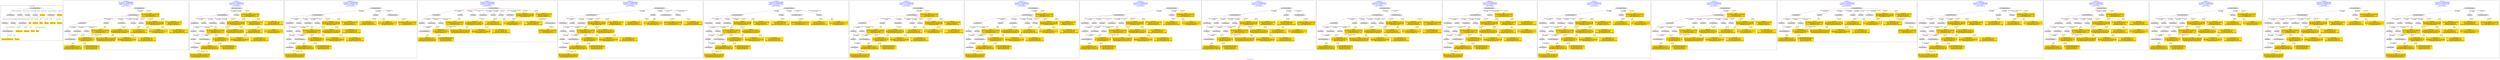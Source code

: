 digraph n0 {
fontcolor="blue"
remincross="true"
label="s29-gilcrease.csv"
subgraph cluster_0 {
label="1-correct model"
n2[style="filled",color="white",fillcolor="lightgray",label="E12_Production1"];
n3[style="filled",color="white",fillcolor="lightgray",label="E21_Person1"];
n4[style="filled",color="white",fillcolor="lightgray",label="E55_Type3"];
n5[style="filled",color="white",fillcolor="lightgray",label="E52_Time-Span1"];
n6[style="filled",color="white",fillcolor="lightgray",label="E82_Actor_Appellation1"];
n7[shape="plaintext",style="filled",fillcolor="gold",label="Attribution_URI"];
n8[style="filled",color="white",fillcolor="lightgray",label="E22_Man-Made_Object1"];
n9[style="filled",color="white",fillcolor="lightgray",label="E35_Title1"];
n10[style="filled",color="white",fillcolor="lightgray",label="E55_Type1"];
n11[style="filled",color="white",fillcolor="lightgray",label="E55_Type2"];
n12[shape="plaintext",style="filled",fillcolor="gold",label="Description"];
n13[style="filled",color="white",fillcolor="lightgray",label="E54_Dimension1"];
n14[shape="plaintext",style="filled",fillcolor="gold",label="Object_URI"];
n15[shape="plaintext",style="filled",fillcolor="gold",label="Title"];
n16[shape="plaintext",style="filled",fillcolor="gold",label="Dated"];
n17[shape="plaintext",style="filled",fillcolor="gold",label="Dimensions"];
n18[shape="plaintext",style="filled",fillcolor="gold",label="Culture_URI"];
n19[shape="plaintext",style="filled",fillcolor="gold",label="Culture"];
n20[shape="plaintext",style="filled",fillcolor="gold",label="Type_URI"];
n21[shape="plaintext",style="filled",fillcolor="gold",label="Object Name"];
n22[shape="plaintext",style="filled",fillcolor="gold",label="Medium_URI"];
n23[shape="plaintext",style="filled",fillcolor="gold",label="Medium"];
n24[shape="plaintext",style="filled",fillcolor="gold",label="Attribution_Appellation_URI"];
n25[shape="plaintext",style="filled",fillcolor="gold",label="Attribution"];
}
subgraph cluster_1 {
label="candidate 0\nlink coherence:0.9166666666666666\nnode coherence:0.9166666666666666\nconfidence:0.47258180091815544\nmapping score:0.5107018701473216\ncost:23.99951\n-precision:0.71-recall:0.74"
n27[style="filled",color="white",fillcolor="lightgray",label="E12_Production1"];
n28[style="filled",color="white",fillcolor="lightgray",label="E21_Person1"];
n29[style="filled",color="white",fillcolor="lightgray",label="E52_Time-Span2"];
n30[style="filled",color="white",fillcolor="lightgray",label="E55_Type1"];
n31[style="filled",color="white",fillcolor="lightgray",label="E82_Actor_Appellation1"];
n32[style="filled",color="white",fillcolor="lightgray",label="E22_Man-Made_Object1"];
n33[style="filled",color="white",fillcolor="lightgray",label="E35_Title1"];
n34[style="filled",color="white",fillcolor="lightgray",label="E54_Dimension1"];
n35[style="filled",color="white",fillcolor="lightgray",label="E55_Type2"];
n36[style="filled",color="white",fillcolor="lightgray",label="E55_Type3"];
n37[style="filled",color="white",fillcolor="lightgray",label="E33_Linguistic_Object2"];
n38[shape="plaintext",style="filled",fillcolor="gold",label="Object Name\n[E55_Type,label,0.592]\n[E29_Design_or_Procedure,P3_has_note,0.181]\n[E73_Information_Object,P3_has_note,0.113]\n[E57_Material,label,0.113]"];
n39[shape="plaintext",style="filled",fillcolor="gold",label="Attribution\n[E82_Actor_Appellation,label,0.483]\n[E22_Man-Made_Object,classLink,0.177]\n[E73_Information_Object,P3_has_note,0.173]\n[E33_Linguistic_Object,P3_has_note,0.167]"];
n40[shape="plaintext",style="filled",fillcolor="gold",label="Dimensions\n[E54_Dimension,P3_has_note,0.656]\n[E73_Information_Object,P3_has_note,0.132]\n[E22_Man-Made_Object,P3_has_note,0.132]\n[E34_Inscription,P3_has_note,0.081]"];
n41[shape="plaintext",style="filled",fillcolor="gold",label="Description\n[E73_Information_Object,P3_has_note,0.346]\n[E22_Man-Made_Object,P3_has_note,0.328]\n[E33_Linguistic_Object,P3_has_note,0.187]\n[E35_Title,label,0.138]"];
n42[shape="plaintext",style="filled",fillcolor="gold",label="Dated\n[E52_Time-Span,P82_at_some_time_within,0.469]\n[E52_Time-Span,P82a_begin_of_the_begin,0.21]\n[E73_Information_Object,P3_has_note,0.167]\n[E22_Man-Made_Object,P3_has_note,0.153]"];
n43[shape="plaintext",style="filled",fillcolor="gold",label="Medium_URI\n[E57_Material,classLink,0.409]\n[E55_Type,classLink,0.398]\n[E74_Group,classLink,0.19]\n[E29_Design_or_Procedure,P3_has_note,0.003]"];
n44[shape="plaintext",style="filled",fillcolor="gold",label="Attribution_URI\n[E21_Person,classLink,0.423]\n[E82_Actor_Appellation,classLink,0.308]\n[E39_Actor,classLink,0.151]\n[E38_Image,classLink,0.117]"];
n45[shape="plaintext",style="filled",fillcolor="gold",label="Type_URI\n[E55_Type,classLink,0.607]\n[E57_Material,classLink,0.211]\n[E74_Group,classLink,0.182]\n[E73_Information_Object,P3_has_note,0.0]"];
n46[shape="plaintext",style="filled",fillcolor="gold",label="Culture_URI\n[E55_Type,classLink,0.509]\n[E57_Material,classLink,0.253]\n[E74_Group,classLink,0.233]\n[E73_Information_Object,P3_has_note,0.005]"];
n47[shape="plaintext",style="filled",fillcolor="gold",label="Attribution_Appellation_URI\n[E82_Actor_Appellation,classLink,0.867]\n[E21_Person,classLink,0.081]\n[E39_Actor,classLink,0.029]\n[E38_Image,classLink,0.023]"];
n48[shape="plaintext",style="filled",fillcolor="gold",label="Medium\n[E55_Type,label,0.304]\n[E29_Design_or_Procedure,P3_has_note,0.277]\n[E57_Material,label,0.252]\n[E57_Material,classLink,0.167]"];
n49[shape="plaintext",style="filled",fillcolor="gold",label="Culture\n[E73_Information_Object,P3_has_note,0.351]\n[E22_Man-Made_Object,P3_has_note,0.233]\n[E35_Title,label,0.229]\n[E22_Man-Made_Object,classLink,0.188]"];
n50[shape="plaintext",style="filled",fillcolor="gold",label="Title\n[E73_Information_Object,P3_has_note,0.323]\n[E22_Man-Made_Object,P3_has_note,0.308]\n[E35_Title,label,0.202]\n[E33_Linguistic_Object,P3_has_note,0.167]"];
n51[shape="plaintext",style="filled",fillcolor="gold",label="Object_URI\n[E22_Man-Made_Object,classLink,0.584]\n[E39_Actor,classLink,0.167]\n[E38_Image,classLink,0.13]\n[E78_Collection,classLink,0.119]"];
}
subgraph cluster_2 {
label="candidate 1\nlink coherence:0.88\nnode coherence:0.9166666666666666\nconfidence:0.47258180091815544\nmapping score:0.5107018701473216\ncost:24.99948\n-precision:0.64-recall:0.7"
n53[style="filled",color="white",fillcolor="lightgray",label="E12_Production1"];
n54[style="filled",color="white",fillcolor="lightgray",label="E21_Person1"];
n55[style="filled",color="white",fillcolor="lightgray",label="E55_Type1"];
n56[style="filled",color="white",fillcolor="lightgray",label="E67_Birth1"];
n57[style="filled",color="white",fillcolor="lightgray",label="E82_Actor_Appellation1"];
n58[style="filled",color="white",fillcolor="lightgray",label="E22_Man-Made_Object1"];
n59[style="filled",color="white",fillcolor="lightgray",label="E35_Title1"];
n60[style="filled",color="white",fillcolor="lightgray",label="E54_Dimension1"];
n61[style="filled",color="white",fillcolor="lightgray",label="E55_Type2"];
n62[style="filled",color="white",fillcolor="lightgray",label="E33_Linguistic_Object1"];
n63[style="filled",color="white",fillcolor="lightgray",label="E55_Type3"];
n64[style="filled",color="white",fillcolor="lightgray",label="E52_Time-Span1"];
n65[shape="plaintext",style="filled",fillcolor="gold",label="Object Name\n[E55_Type,label,0.592]\n[E29_Design_or_Procedure,P3_has_note,0.181]\n[E73_Information_Object,P3_has_note,0.113]\n[E57_Material,label,0.113]"];
n66[shape="plaintext",style="filled",fillcolor="gold",label="Attribution\n[E82_Actor_Appellation,label,0.483]\n[E22_Man-Made_Object,classLink,0.177]\n[E73_Information_Object,P3_has_note,0.173]\n[E33_Linguistic_Object,P3_has_note,0.167]"];
n67[shape="plaintext",style="filled",fillcolor="gold",label="Dimensions\n[E54_Dimension,P3_has_note,0.656]\n[E73_Information_Object,P3_has_note,0.132]\n[E22_Man-Made_Object,P3_has_note,0.132]\n[E34_Inscription,P3_has_note,0.081]"];
n68[shape="plaintext",style="filled",fillcolor="gold",label="Description\n[E73_Information_Object,P3_has_note,0.346]\n[E22_Man-Made_Object,P3_has_note,0.328]\n[E33_Linguistic_Object,P3_has_note,0.187]\n[E35_Title,label,0.138]"];
n69[shape="plaintext",style="filled",fillcolor="gold",label="Medium_URI\n[E57_Material,classLink,0.409]\n[E55_Type,classLink,0.398]\n[E74_Group,classLink,0.19]\n[E29_Design_or_Procedure,P3_has_note,0.003]"];
n70[shape="plaintext",style="filled",fillcolor="gold",label="Attribution_URI\n[E21_Person,classLink,0.423]\n[E82_Actor_Appellation,classLink,0.308]\n[E39_Actor,classLink,0.151]\n[E38_Image,classLink,0.117]"];
n71[shape="plaintext",style="filled",fillcolor="gold",label="Type_URI\n[E55_Type,classLink,0.607]\n[E57_Material,classLink,0.211]\n[E74_Group,classLink,0.182]\n[E73_Information_Object,P3_has_note,0.0]"];
n72[shape="plaintext",style="filled",fillcolor="gold",label="Culture_URI\n[E55_Type,classLink,0.509]\n[E57_Material,classLink,0.253]\n[E74_Group,classLink,0.233]\n[E73_Information_Object,P3_has_note,0.005]"];
n73[shape="plaintext",style="filled",fillcolor="gold",label="Attribution_Appellation_URI\n[E82_Actor_Appellation,classLink,0.867]\n[E21_Person,classLink,0.081]\n[E39_Actor,classLink,0.029]\n[E38_Image,classLink,0.023]"];
n74[shape="plaintext",style="filled",fillcolor="gold",label="Title\n[E73_Information_Object,P3_has_note,0.323]\n[E22_Man-Made_Object,P3_has_note,0.308]\n[E35_Title,label,0.202]\n[E33_Linguistic_Object,P3_has_note,0.167]"];
n75[shape="plaintext",style="filled",fillcolor="gold",label="Medium\n[E55_Type,label,0.304]\n[E29_Design_or_Procedure,P3_has_note,0.277]\n[E57_Material,label,0.252]\n[E57_Material,classLink,0.167]"];
n76[shape="plaintext",style="filled",fillcolor="gold",label="Culture\n[E73_Information_Object,P3_has_note,0.351]\n[E22_Man-Made_Object,P3_has_note,0.233]\n[E35_Title,label,0.229]\n[E22_Man-Made_Object,classLink,0.188]"];
n77[shape="plaintext",style="filled",fillcolor="gold",label="Object_URI\n[E22_Man-Made_Object,classLink,0.584]\n[E39_Actor,classLink,0.167]\n[E38_Image,classLink,0.13]\n[E78_Collection,classLink,0.119]"];
n78[shape="plaintext",style="filled",fillcolor="gold",label="Dated\n[E52_Time-Span,P82_at_some_time_within,0.469]\n[E52_Time-Span,P82a_begin_of_the_begin,0.21]\n[E73_Information_Object,P3_has_note,0.167]\n[E22_Man-Made_Object,P3_has_note,0.153]"];
}
subgraph cluster_3 {
label="candidate 10\nlink coherence:0.8461538461538461\nnode coherence:0.9166666666666666\nconfidence:0.47258180091815544\nmapping score:0.5107018701473216\ncost:124.99949\n-precision:0.58-recall:0.65"
n80[style="filled",color="white",fillcolor="lightgray",label="E12_Production1"];
n81[style="filled",color="white",fillcolor="lightgray",label="E21_Person1"];
n82[style="filled",color="white",fillcolor="lightgray",label="E55_Type1"];
n83[style="filled",color="white",fillcolor="lightgray",label="E67_Birth1"];
n84[style="filled",color="white",fillcolor="lightgray",label="E82_Actor_Appellation1"];
n85[style="filled",color="white",fillcolor="lightgray",label="E22_Man-Made_Object1"];
n86[style="filled",color="white",fillcolor="lightgray",label="E35_Title1"];
n87[style="filled",color="white",fillcolor="lightgray",label="E54_Dimension1"];
n88[style="filled",color="white",fillcolor="lightgray",label="E55_Type3"];
n89[style="filled",color="white",fillcolor="lightgray",label="E33_Linguistic_Object2"];
n90[style="filled",color="white",fillcolor="lightgray",label="E55_Type2"];
n91[style="filled",color="white",fillcolor="lightgray",label="E52_Time-Span1"];
n92[style="filled",color="white",fillcolor="lightgray",label="E33_Linguistic_Object1"];
n93[shape="plaintext",style="filled",fillcolor="gold",label="Object Name\n[E55_Type,label,0.592]\n[E29_Design_or_Procedure,P3_has_note,0.181]\n[E73_Information_Object,P3_has_note,0.113]\n[E57_Material,label,0.113]"];
n94[shape="plaintext",style="filled",fillcolor="gold",label="Attribution\n[E82_Actor_Appellation,label,0.483]\n[E22_Man-Made_Object,classLink,0.177]\n[E73_Information_Object,P3_has_note,0.173]\n[E33_Linguistic_Object,P3_has_note,0.167]"];
n95[shape="plaintext",style="filled",fillcolor="gold",label="Dimensions\n[E54_Dimension,P3_has_note,0.656]\n[E73_Information_Object,P3_has_note,0.132]\n[E22_Man-Made_Object,P3_has_note,0.132]\n[E34_Inscription,P3_has_note,0.081]"];
n96[shape="plaintext",style="filled",fillcolor="gold",label="Description\n[E73_Information_Object,P3_has_note,0.346]\n[E22_Man-Made_Object,P3_has_note,0.328]\n[E33_Linguistic_Object,P3_has_note,0.187]\n[E35_Title,label,0.138]"];
n97[shape="plaintext",style="filled",fillcolor="gold",label="Medium_URI\n[E57_Material,classLink,0.409]\n[E55_Type,classLink,0.398]\n[E74_Group,classLink,0.19]\n[E29_Design_or_Procedure,P3_has_note,0.003]"];
n98[shape="plaintext",style="filled",fillcolor="gold",label="Attribution_URI\n[E21_Person,classLink,0.423]\n[E82_Actor_Appellation,classLink,0.308]\n[E39_Actor,classLink,0.151]\n[E38_Image,classLink,0.117]"];
n99[shape="plaintext",style="filled",fillcolor="gold",label="Type_URI\n[E55_Type,classLink,0.607]\n[E57_Material,classLink,0.211]\n[E74_Group,classLink,0.182]\n[E73_Information_Object,P3_has_note,0.0]"];
n100[shape="plaintext",style="filled",fillcolor="gold",label="Culture_URI\n[E55_Type,classLink,0.509]\n[E57_Material,classLink,0.253]\n[E74_Group,classLink,0.233]\n[E73_Information_Object,P3_has_note,0.005]"];
n101[shape="plaintext",style="filled",fillcolor="gold",label="Attribution_Appellation_URI\n[E82_Actor_Appellation,classLink,0.867]\n[E21_Person,classLink,0.081]\n[E39_Actor,classLink,0.029]\n[E38_Image,classLink,0.023]"];
n102[shape="plaintext",style="filled",fillcolor="gold",label="Title\n[E73_Information_Object,P3_has_note,0.323]\n[E22_Man-Made_Object,P3_has_note,0.308]\n[E35_Title,label,0.202]\n[E33_Linguistic_Object,P3_has_note,0.167]"];
n103[shape="plaintext",style="filled",fillcolor="gold",label="Medium\n[E55_Type,label,0.304]\n[E29_Design_or_Procedure,P3_has_note,0.277]\n[E57_Material,label,0.252]\n[E57_Material,classLink,0.167]"];
n104[shape="plaintext",style="filled",fillcolor="gold",label="Culture\n[E73_Information_Object,P3_has_note,0.351]\n[E22_Man-Made_Object,P3_has_note,0.233]\n[E35_Title,label,0.229]\n[E22_Man-Made_Object,classLink,0.188]"];
n105[shape="plaintext",style="filled",fillcolor="gold",label="Object_URI\n[E22_Man-Made_Object,classLink,0.584]\n[E39_Actor,classLink,0.167]\n[E38_Image,classLink,0.13]\n[E78_Collection,classLink,0.119]"];
n106[shape="plaintext",style="filled",fillcolor="gold",label="Dated\n[E52_Time-Span,P82_at_some_time_within,0.469]\n[E52_Time-Span,P82a_begin_of_the_begin,0.21]\n[E73_Information_Object,P3_has_note,0.167]\n[E22_Man-Made_Object,P3_has_note,0.153]"];
}
subgraph cluster_4 {
label="candidate 11\nlink coherence:0.8461538461538461\nnode coherence:0.9166666666666666\nconfidence:0.47258180091815544\nmapping score:0.5107018701473216\ncost:125.009492\n-precision:0.65-recall:0.74"
n108[style="filled",color="white",fillcolor="lightgray",label="E12_Production1"];
n109[style="filled",color="white",fillcolor="lightgray",label="E21_Person1"];
n110[style="filled",color="white",fillcolor="lightgray",label="E52_Time-Span2"];
n111[style="filled",color="white",fillcolor="lightgray",label="E55_Type1"];
n112[style="filled",color="white",fillcolor="lightgray",label="E82_Actor_Appellation1"];
n113[style="filled",color="white",fillcolor="lightgray",label="E22_Man-Made_Object1"];
n114[style="filled",color="white",fillcolor="lightgray",label="E35_Title1"];
n115[style="filled",color="white",fillcolor="lightgray",label="E38_Image1"];
n116[style="filled",color="white",fillcolor="lightgray",label="E54_Dimension1"];
n117[style="filled",color="white",fillcolor="lightgray",label="E55_Type2"];
n118[style="filled",color="white",fillcolor="lightgray",label="E55_Type3"];
n119[style="filled",color="white",fillcolor="lightgray",label="E8_Acquisition1"];
n120[style="filled",color="white",fillcolor="lightgray",label="E33_Linguistic_Object2"];
n121[shape="plaintext",style="filled",fillcolor="gold",label="Object Name\n[E55_Type,label,0.592]\n[E29_Design_or_Procedure,P3_has_note,0.181]\n[E73_Information_Object,P3_has_note,0.113]\n[E57_Material,label,0.113]"];
n122[shape="plaintext",style="filled",fillcolor="gold",label="Attribution\n[E82_Actor_Appellation,label,0.483]\n[E22_Man-Made_Object,classLink,0.177]\n[E73_Information_Object,P3_has_note,0.173]\n[E33_Linguistic_Object,P3_has_note,0.167]"];
n123[shape="plaintext",style="filled",fillcolor="gold",label="Dimensions\n[E54_Dimension,P3_has_note,0.656]\n[E73_Information_Object,P3_has_note,0.132]\n[E22_Man-Made_Object,P3_has_note,0.132]\n[E34_Inscription,P3_has_note,0.081]"];
n124[shape="plaintext",style="filled",fillcolor="gold",label="Description\n[E73_Information_Object,P3_has_note,0.346]\n[E22_Man-Made_Object,P3_has_note,0.328]\n[E33_Linguistic_Object,P3_has_note,0.187]\n[E35_Title,label,0.138]"];
n125[shape="plaintext",style="filled",fillcolor="gold",label="Dated\n[E52_Time-Span,P82_at_some_time_within,0.469]\n[E52_Time-Span,P82a_begin_of_the_begin,0.21]\n[E73_Information_Object,P3_has_note,0.167]\n[E22_Man-Made_Object,P3_has_note,0.153]"];
n126[shape="plaintext",style="filled",fillcolor="gold",label="Medium_URI\n[E57_Material,classLink,0.409]\n[E55_Type,classLink,0.398]\n[E74_Group,classLink,0.19]\n[E29_Design_or_Procedure,P3_has_note,0.003]"];
n127[shape="plaintext",style="filled",fillcolor="gold",label="Attribution_URI\n[E21_Person,classLink,0.423]\n[E82_Actor_Appellation,classLink,0.308]\n[E39_Actor,classLink,0.151]\n[E38_Image,classLink,0.117]"];
n128[shape="plaintext",style="filled",fillcolor="gold",label="Type_URI\n[E55_Type,classLink,0.607]\n[E57_Material,classLink,0.211]\n[E74_Group,classLink,0.182]\n[E73_Information_Object,P3_has_note,0.0]"];
n129[shape="plaintext",style="filled",fillcolor="gold",label="Culture_URI\n[E55_Type,classLink,0.509]\n[E57_Material,classLink,0.253]\n[E74_Group,classLink,0.233]\n[E73_Information_Object,P3_has_note,0.005]"];
n130[shape="plaintext",style="filled",fillcolor="gold",label="Attribution_Appellation_URI\n[E82_Actor_Appellation,classLink,0.867]\n[E21_Person,classLink,0.081]\n[E39_Actor,classLink,0.029]\n[E38_Image,classLink,0.023]"];
n131[shape="plaintext",style="filled",fillcolor="gold",label="Medium\n[E55_Type,label,0.304]\n[E29_Design_or_Procedure,P3_has_note,0.277]\n[E57_Material,label,0.252]\n[E57_Material,classLink,0.167]"];
n132[shape="plaintext",style="filled",fillcolor="gold",label="Culture\n[E73_Information_Object,P3_has_note,0.351]\n[E22_Man-Made_Object,P3_has_note,0.233]\n[E35_Title,label,0.229]\n[E22_Man-Made_Object,classLink,0.188]"];
n133[shape="plaintext",style="filled",fillcolor="gold",label="Title\n[E73_Information_Object,P3_has_note,0.323]\n[E22_Man-Made_Object,P3_has_note,0.308]\n[E35_Title,label,0.202]\n[E33_Linguistic_Object,P3_has_note,0.167]"];
n134[shape="plaintext",style="filled",fillcolor="gold",label="Object_URI\n[E22_Man-Made_Object,classLink,0.584]\n[E39_Actor,classLink,0.167]\n[E38_Image,classLink,0.13]\n[E78_Collection,classLink,0.119]"];
}
subgraph cluster_5 {
label="candidate 12\nlink coherence:0.8461538461538461\nnode coherence:0.9166666666666666\nconfidence:0.47258180091815544\nmapping score:0.5107018701473216\ncost:224.009492\n-precision:0.58-recall:0.65"
n136[style="filled",color="white",fillcolor="lightgray",label="E12_Production1"];
n137[style="filled",color="white",fillcolor="lightgray",label="E21_Person1"];
n138[style="filled",color="white",fillcolor="lightgray",label="E55_Type1"];
n139[style="filled",color="white",fillcolor="lightgray",label="E67_Birth1"];
n140[style="filled",color="white",fillcolor="lightgray",label="E82_Actor_Appellation1"];
n141[style="filled",color="white",fillcolor="lightgray",label="E22_Man-Made_Object1"];
n142[style="filled",color="white",fillcolor="lightgray",label="E35_Title1"];
n143[style="filled",color="white",fillcolor="lightgray",label="E54_Dimension1"];
n144[style="filled",color="white",fillcolor="lightgray",label="E33_Linguistic_Object2"];
n145[style="filled",color="white",fillcolor="lightgray",label="E55_Type2"];
n146[style="filled",color="white",fillcolor="lightgray",label="E52_Time-Span1"];
n147[style="filled",color="white",fillcolor="lightgray",label="E33_Linguistic_Object1"];
n148[style="filled",color="white",fillcolor="lightgray",label="E55_Type3"];
n149[shape="plaintext",style="filled",fillcolor="gold",label="Object Name\n[E55_Type,label,0.592]\n[E29_Design_or_Procedure,P3_has_note,0.181]\n[E73_Information_Object,P3_has_note,0.113]\n[E57_Material,label,0.113]"];
n150[shape="plaintext",style="filled",fillcolor="gold",label="Attribution\n[E82_Actor_Appellation,label,0.483]\n[E22_Man-Made_Object,classLink,0.177]\n[E73_Information_Object,P3_has_note,0.173]\n[E33_Linguistic_Object,P3_has_note,0.167]"];
n151[shape="plaintext",style="filled",fillcolor="gold",label="Dimensions\n[E54_Dimension,P3_has_note,0.656]\n[E73_Information_Object,P3_has_note,0.132]\n[E22_Man-Made_Object,P3_has_note,0.132]\n[E34_Inscription,P3_has_note,0.081]"];
n152[shape="plaintext",style="filled",fillcolor="gold",label="Description\n[E73_Information_Object,P3_has_note,0.346]\n[E22_Man-Made_Object,P3_has_note,0.328]\n[E33_Linguistic_Object,P3_has_note,0.187]\n[E35_Title,label,0.138]"];
n153[shape="plaintext",style="filled",fillcolor="gold",label="Medium_URI\n[E57_Material,classLink,0.409]\n[E55_Type,classLink,0.398]\n[E74_Group,classLink,0.19]\n[E29_Design_or_Procedure,P3_has_note,0.003]"];
n154[shape="plaintext",style="filled",fillcolor="gold",label="Attribution_URI\n[E21_Person,classLink,0.423]\n[E82_Actor_Appellation,classLink,0.308]\n[E39_Actor,classLink,0.151]\n[E38_Image,classLink,0.117]"];
n155[shape="plaintext",style="filled",fillcolor="gold",label="Type_URI\n[E55_Type,classLink,0.607]\n[E57_Material,classLink,0.211]\n[E74_Group,classLink,0.182]\n[E73_Information_Object,P3_has_note,0.0]"];
n156[shape="plaintext",style="filled",fillcolor="gold",label="Culture_URI\n[E55_Type,classLink,0.509]\n[E57_Material,classLink,0.253]\n[E74_Group,classLink,0.233]\n[E73_Information_Object,P3_has_note,0.005]"];
n157[shape="plaintext",style="filled",fillcolor="gold",label="Attribution_Appellation_URI\n[E82_Actor_Appellation,classLink,0.867]\n[E21_Person,classLink,0.081]\n[E39_Actor,classLink,0.029]\n[E38_Image,classLink,0.023]"];
n158[shape="plaintext",style="filled",fillcolor="gold",label="Title\n[E73_Information_Object,P3_has_note,0.323]\n[E22_Man-Made_Object,P3_has_note,0.308]\n[E35_Title,label,0.202]\n[E33_Linguistic_Object,P3_has_note,0.167]"];
n159[shape="plaintext",style="filled",fillcolor="gold",label="Medium\n[E55_Type,label,0.304]\n[E29_Design_or_Procedure,P3_has_note,0.277]\n[E57_Material,label,0.252]\n[E57_Material,classLink,0.167]"];
n160[shape="plaintext",style="filled",fillcolor="gold",label="Culture\n[E73_Information_Object,P3_has_note,0.351]\n[E22_Man-Made_Object,P3_has_note,0.233]\n[E35_Title,label,0.229]\n[E22_Man-Made_Object,classLink,0.188]"];
n161[shape="plaintext",style="filled",fillcolor="gold",label="Object_URI\n[E22_Man-Made_Object,classLink,0.584]\n[E39_Actor,classLink,0.167]\n[E38_Image,classLink,0.13]\n[E78_Collection,classLink,0.119]"];
n162[shape="plaintext",style="filled",fillcolor="gold",label="Dated\n[E52_Time-Span,P82_at_some_time_within,0.469]\n[E52_Time-Span,P82a_begin_of_the_begin,0.21]\n[E73_Information_Object,P3_has_note,0.167]\n[E22_Man-Made_Object,P3_has_note,0.153]"];
}
subgraph cluster_6 {
label="candidate 13\nlink coherence:0.8461538461538461\nnode coherence:0.9166666666666666\nconfidence:0.47258180091815544\nmapping score:0.5107018701473216\ncost:224.009502\n-precision:0.58-recall:0.65"
n164[style="filled",color="white",fillcolor="lightgray",label="E12_Production1"];
n165[style="filled",color="white",fillcolor="lightgray",label="E21_Person1"];
n166[style="filled",color="white",fillcolor="lightgray",label="E55_Type1"];
n167[style="filled",color="white",fillcolor="lightgray",label="E67_Birth1"];
n168[style="filled",color="white",fillcolor="lightgray",label="E82_Actor_Appellation1"];
n169[style="filled",color="white",fillcolor="lightgray",label="E22_Man-Made_Object1"];
n170[style="filled",color="white",fillcolor="lightgray",label="E35_Title1"];
n171[style="filled",color="white",fillcolor="lightgray",label="E54_Dimension1"];
n172[style="filled",color="white",fillcolor="lightgray",label="E33_Linguistic_Object1"];
n173[style="filled",color="white",fillcolor="lightgray",label="E55_Type3"];
n174[style="filled",color="white",fillcolor="lightgray",label="E52_Time-Span1"];
n175[style="filled",color="white",fillcolor="lightgray",label="E33_Linguistic_Object2"];
n176[style="filled",color="white",fillcolor="lightgray",label="E55_Type2"];
n177[shape="plaintext",style="filled",fillcolor="gold",label="Object Name\n[E55_Type,label,0.592]\n[E29_Design_or_Procedure,P3_has_note,0.181]\n[E73_Information_Object,P3_has_note,0.113]\n[E57_Material,label,0.113]"];
n178[shape="plaintext",style="filled",fillcolor="gold",label="Attribution\n[E82_Actor_Appellation,label,0.483]\n[E22_Man-Made_Object,classLink,0.177]\n[E73_Information_Object,P3_has_note,0.173]\n[E33_Linguistic_Object,P3_has_note,0.167]"];
n179[shape="plaintext",style="filled",fillcolor="gold",label="Dimensions\n[E54_Dimension,P3_has_note,0.656]\n[E73_Information_Object,P3_has_note,0.132]\n[E22_Man-Made_Object,P3_has_note,0.132]\n[E34_Inscription,P3_has_note,0.081]"];
n180[shape="plaintext",style="filled",fillcolor="gold",label="Description\n[E73_Information_Object,P3_has_note,0.346]\n[E22_Man-Made_Object,P3_has_note,0.328]\n[E33_Linguistic_Object,P3_has_note,0.187]\n[E35_Title,label,0.138]"];
n181[shape="plaintext",style="filled",fillcolor="gold",label="Medium_URI\n[E57_Material,classLink,0.409]\n[E55_Type,classLink,0.398]\n[E74_Group,classLink,0.19]\n[E29_Design_or_Procedure,P3_has_note,0.003]"];
n182[shape="plaintext",style="filled",fillcolor="gold",label="Attribution_URI\n[E21_Person,classLink,0.423]\n[E82_Actor_Appellation,classLink,0.308]\n[E39_Actor,classLink,0.151]\n[E38_Image,classLink,0.117]"];
n183[shape="plaintext",style="filled",fillcolor="gold",label="Type_URI\n[E55_Type,classLink,0.607]\n[E57_Material,classLink,0.211]\n[E74_Group,classLink,0.182]\n[E73_Information_Object,P3_has_note,0.0]"];
n184[shape="plaintext",style="filled",fillcolor="gold",label="Culture_URI\n[E55_Type,classLink,0.509]\n[E57_Material,classLink,0.253]\n[E74_Group,classLink,0.233]\n[E73_Information_Object,P3_has_note,0.005]"];
n185[shape="plaintext",style="filled",fillcolor="gold",label="Attribution_Appellation_URI\n[E82_Actor_Appellation,classLink,0.867]\n[E21_Person,classLink,0.081]\n[E39_Actor,classLink,0.029]\n[E38_Image,classLink,0.023]"];
n186[shape="plaintext",style="filled",fillcolor="gold",label="Medium\n[E55_Type,label,0.304]\n[E29_Design_or_Procedure,P3_has_note,0.277]\n[E57_Material,label,0.252]\n[E57_Material,classLink,0.167]"];
n187[shape="plaintext",style="filled",fillcolor="gold",label="Culture\n[E73_Information_Object,P3_has_note,0.351]\n[E22_Man-Made_Object,P3_has_note,0.233]\n[E35_Title,label,0.229]\n[E22_Man-Made_Object,classLink,0.188]"];
n188[shape="plaintext",style="filled",fillcolor="gold",label="Title\n[E73_Information_Object,P3_has_note,0.323]\n[E22_Man-Made_Object,P3_has_note,0.308]\n[E35_Title,label,0.202]\n[E33_Linguistic_Object,P3_has_note,0.167]"];
n189[shape="plaintext",style="filled",fillcolor="gold",label="Object_URI\n[E22_Man-Made_Object,classLink,0.584]\n[E39_Actor,classLink,0.167]\n[E38_Image,classLink,0.13]\n[E78_Collection,classLink,0.119]"];
n190[shape="plaintext",style="filled",fillcolor="gold",label="Dated\n[E52_Time-Span,P82_at_some_time_within,0.469]\n[E52_Time-Span,P82a_begin_of_the_begin,0.21]\n[E73_Information_Object,P3_has_note,0.167]\n[E22_Man-Made_Object,P3_has_note,0.153]"];
}
subgraph cluster_7 {
label="candidate 14\nlink coherence:0.84\nnode coherence:0.9166666666666666\nconfidence:0.47258180091815544\nmapping score:0.5107018701473216\ncost:24.99948\n-precision:0.64-recall:0.7"
n192[style="filled",color="white",fillcolor="lightgray",label="E12_Production1"];
n193[style="filled",color="white",fillcolor="lightgray",label="E21_Person1"];
n194[style="filled",color="white",fillcolor="lightgray",label="E55_Type1"];
n195[style="filled",color="white",fillcolor="lightgray",label="E67_Birth1"];
n196[style="filled",color="white",fillcolor="lightgray",label="E82_Actor_Appellation1"];
n197[style="filled",color="white",fillcolor="lightgray",label="E22_Man-Made_Object1"];
n198[style="filled",color="white",fillcolor="lightgray",label="E35_Title1"];
n199[style="filled",color="white",fillcolor="lightgray",label="E54_Dimension1"];
n200[style="filled",color="white",fillcolor="lightgray",label="E55_Type2"];
n201[style="filled",color="white",fillcolor="lightgray",label="E55_Type3"];
n202[style="filled",color="white",fillcolor="lightgray",label="E33_Linguistic_Object2"];
n203[style="filled",color="white",fillcolor="lightgray",label="E52_Time-Span1"];
n204[shape="plaintext",style="filled",fillcolor="gold",label="Object Name\n[E55_Type,label,0.592]\n[E29_Design_or_Procedure,P3_has_note,0.181]\n[E73_Information_Object,P3_has_note,0.113]\n[E57_Material,label,0.113]"];
n205[shape="plaintext",style="filled",fillcolor="gold",label="Attribution\n[E82_Actor_Appellation,label,0.483]\n[E22_Man-Made_Object,classLink,0.177]\n[E73_Information_Object,P3_has_note,0.173]\n[E33_Linguistic_Object,P3_has_note,0.167]"];
n206[shape="plaintext",style="filled",fillcolor="gold",label="Dimensions\n[E54_Dimension,P3_has_note,0.656]\n[E73_Information_Object,P3_has_note,0.132]\n[E22_Man-Made_Object,P3_has_note,0.132]\n[E34_Inscription,P3_has_note,0.081]"];
n207[shape="plaintext",style="filled",fillcolor="gold",label="Description\n[E73_Information_Object,P3_has_note,0.346]\n[E22_Man-Made_Object,P3_has_note,0.328]\n[E33_Linguistic_Object,P3_has_note,0.187]\n[E35_Title,label,0.138]"];
n208[shape="plaintext",style="filled",fillcolor="gold",label="Medium_URI\n[E57_Material,classLink,0.409]\n[E55_Type,classLink,0.398]\n[E74_Group,classLink,0.19]\n[E29_Design_or_Procedure,P3_has_note,0.003]"];
n209[shape="plaintext",style="filled",fillcolor="gold",label="Attribution_URI\n[E21_Person,classLink,0.423]\n[E82_Actor_Appellation,classLink,0.308]\n[E39_Actor,classLink,0.151]\n[E38_Image,classLink,0.117]"];
n210[shape="plaintext",style="filled",fillcolor="gold",label="Type_URI\n[E55_Type,classLink,0.607]\n[E57_Material,classLink,0.211]\n[E74_Group,classLink,0.182]\n[E73_Information_Object,P3_has_note,0.0]"];
n211[shape="plaintext",style="filled",fillcolor="gold",label="Culture_URI\n[E55_Type,classLink,0.509]\n[E57_Material,classLink,0.253]\n[E74_Group,classLink,0.233]\n[E73_Information_Object,P3_has_note,0.005]"];
n212[shape="plaintext",style="filled",fillcolor="gold",label="Attribution_Appellation_URI\n[E82_Actor_Appellation,classLink,0.867]\n[E21_Person,classLink,0.081]\n[E39_Actor,classLink,0.029]\n[E38_Image,classLink,0.023]"];
n213[shape="plaintext",style="filled",fillcolor="gold",label="Medium\n[E55_Type,label,0.304]\n[E29_Design_or_Procedure,P3_has_note,0.277]\n[E57_Material,label,0.252]\n[E57_Material,classLink,0.167]"];
n214[shape="plaintext",style="filled",fillcolor="gold",label="Culture\n[E73_Information_Object,P3_has_note,0.351]\n[E22_Man-Made_Object,P3_has_note,0.233]\n[E35_Title,label,0.229]\n[E22_Man-Made_Object,classLink,0.188]"];
n215[shape="plaintext",style="filled",fillcolor="gold",label="Title\n[E73_Information_Object,P3_has_note,0.323]\n[E22_Man-Made_Object,P3_has_note,0.308]\n[E35_Title,label,0.202]\n[E33_Linguistic_Object,P3_has_note,0.167]"];
n216[shape="plaintext",style="filled",fillcolor="gold",label="Object_URI\n[E22_Man-Made_Object,classLink,0.584]\n[E39_Actor,classLink,0.167]\n[E38_Image,classLink,0.13]\n[E78_Collection,classLink,0.119]"];
n217[shape="plaintext",style="filled",fillcolor="gold",label="Dated\n[E52_Time-Span,P82_at_some_time_within,0.469]\n[E52_Time-Span,P82a_begin_of_the_begin,0.21]\n[E73_Information_Object,P3_has_note,0.167]\n[E22_Man-Made_Object,P3_has_note,0.153]"];
}
subgraph cluster_8 {
label="candidate 15\nlink coherence:0.84\nnode coherence:0.9166666666666666\nconfidence:0.47258180091815544\nmapping score:0.5107018701473216\ncost:24.99949\n-precision:0.64-recall:0.7"
n219[style="filled",color="white",fillcolor="lightgray",label="E12_Production1"];
n220[style="filled",color="white",fillcolor="lightgray",label="E21_Person1"];
n221[style="filled",color="white",fillcolor="lightgray",label="E55_Type1"];
n222[style="filled",color="white",fillcolor="lightgray",label="E67_Birth1"];
n223[style="filled",color="white",fillcolor="lightgray",label="E82_Actor_Appellation1"];
n224[style="filled",color="white",fillcolor="lightgray",label="E22_Man-Made_Object1"];
n225[style="filled",color="white",fillcolor="lightgray",label="E35_Title1"];
n226[style="filled",color="white",fillcolor="lightgray",label="E54_Dimension1"];
n227[style="filled",color="white",fillcolor="lightgray",label="E55_Type2"];
n228[style="filled",color="white",fillcolor="lightgray",label="E55_Type3"];
n229[style="filled",color="white",fillcolor="lightgray",label="E33_Linguistic_Object1"];
n230[style="filled",color="white",fillcolor="lightgray",label="E52_Time-Span1"];
n231[shape="plaintext",style="filled",fillcolor="gold",label="Object Name\n[E55_Type,label,0.592]\n[E29_Design_or_Procedure,P3_has_note,0.181]\n[E73_Information_Object,P3_has_note,0.113]\n[E57_Material,label,0.113]"];
n232[shape="plaintext",style="filled",fillcolor="gold",label="Attribution\n[E82_Actor_Appellation,label,0.483]\n[E22_Man-Made_Object,classLink,0.177]\n[E73_Information_Object,P3_has_note,0.173]\n[E33_Linguistic_Object,P3_has_note,0.167]"];
n233[shape="plaintext",style="filled",fillcolor="gold",label="Dimensions\n[E54_Dimension,P3_has_note,0.656]\n[E73_Information_Object,P3_has_note,0.132]\n[E22_Man-Made_Object,P3_has_note,0.132]\n[E34_Inscription,P3_has_note,0.081]"];
n234[shape="plaintext",style="filled",fillcolor="gold",label="Description\n[E73_Information_Object,P3_has_note,0.346]\n[E22_Man-Made_Object,P3_has_note,0.328]\n[E33_Linguistic_Object,P3_has_note,0.187]\n[E35_Title,label,0.138]"];
n235[shape="plaintext",style="filled",fillcolor="gold",label="Medium_URI\n[E57_Material,classLink,0.409]\n[E55_Type,classLink,0.398]\n[E74_Group,classLink,0.19]\n[E29_Design_or_Procedure,P3_has_note,0.003]"];
n236[shape="plaintext",style="filled",fillcolor="gold",label="Attribution_URI\n[E21_Person,classLink,0.423]\n[E82_Actor_Appellation,classLink,0.308]\n[E39_Actor,classLink,0.151]\n[E38_Image,classLink,0.117]"];
n237[shape="plaintext",style="filled",fillcolor="gold",label="Type_URI\n[E55_Type,classLink,0.607]\n[E57_Material,classLink,0.211]\n[E74_Group,classLink,0.182]\n[E73_Information_Object,P3_has_note,0.0]"];
n238[shape="plaintext",style="filled",fillcolor="gold",label="Culture_URI\n[E55_Type,classLink,0.509]\n[E57_Material,classLink,0.253]\n[E74_Group,classLink,0.233]\n[E73_Information_Object,P3_has_note,0.005]"];
n239[shape="plaintext",style="filled",fillcolor="gold",label="Attribution_Appellation_URI\n[E82_Actor_Appellation,classLink,0.867]\n[E21_Person,classLink,0.081]\n[E39_Actor,classLink,0.029]\n[E38_Image,classLink,0.023]"];
n240[shape="plaintext",style="filled",fillcolor="gold",label="Title\n[E73_Information_Object,P3_has_note,0.323]\n[E22_Man-Made_Object,P3_has_note,0.308]\n[E35_Title,label,0.202]\n[E33_Linguistic_Object,P3_has_note,0.167]"];
n241[shape="plaintext",style="filled",fillcolor="gold",label="Medium\n[E55_Type,label,0.304]\n[E29_Design_or_Procedure,P3_has_note,0.277]\n[E57_Material,label,0.252]\n[E57_Material,classLink,0.167]"];
n242[shape="plaintext",style="filled",fillcolor="gold",label="Culture\n[E73_Information_Object,P3_has_note,0.351]\n[E22_Man-Made_Object,P3_has_note,0.233]\n[E35_Title,label,0.229]\n[E22_Man-Made_Object,classLink,0.188]"];
n243[shape="plaintext",style="filled",fillcolor="gold",label="Object_URI\n[E22_Man-Made_Object,classLink,0.584]\n[E39_Actor,classLink,0.167]\n[E38_Image,classLink,0.13]\n[E78_Collection,classLink,0.119]"];
n244[shape="plaintext",style="filled",fillcolor="gold",label="Dated\n[E52_Time-Span,P82_at_some_time_within,0.469]\n[E52_Time-Span,P82a_begin_of_the_begin,0.21]\n[E73_Information_Object,P3_has_note,0.167]\n[E22_Man-Made_Object,P3_has_note,0.153]"];
}
subgraph cluster_9 {
label="candidate 16\nlink coherence:0.84\nnode coherence:0.9166666666666666\nconfidence:0.47258180091815544\nmapping score:0.5107018701473216\ncost:24.99952\n-precision:0.64-recall:0.7"
n246[style="filled",color="white",fillcolor="lightgray",label="E12_Production1"];
n247[style="filled",color="white",fillcolor="lightgray",label="E21_Person1"];
n248[style="filled",color="white",fillcolor="lightgray",label="E52_Time-Span2"];
n249[style="filled",color="white",fillcolor="lightgray",label="E55_Type1"];
n250[style="filled",color="white",fillcolor="lightgray",label="E82_Actor_Appellation1"];
n251[style="filled",color="white",fillcolor="lightgray",label="E22_Man-Made_Object1"];
n252[style="filled",color="white",fillcolor="lightgray",label="E35_Title1"];
n253[style="filled",color="white",fillcolor="lightgray",label="E38_Image1"];
n254[style="filled",color="white",fillcolor="lightgray",label="E54_Dimension1"];
n255[style="filled",color="white",fillcolor="lightgray",label="E55_Type3"];
n256[style="filled",color="white",fillcolor="lightgray",label="E33_Linguistic_Object2"];
n257[style="filled",color="white",fillcolor="lightgray",label="E55_Type2"];
n258[shape="plaintext",style="filled",fillcolor="gold",label="Object Name\n[E55_Type,label,0.592]\n[E29_Design_or_Procedure,P3_has_note,0.181]\n[E73_Information_Object,P3_has_note,0.113]\n[E57_Material,label,0.113]"];
n259[shape="plaintext",style="filled",fillcolor="gold",label="Attribution\n[E82_Actor_Appellation,label,0.483]\n[E22_Man-Made_Object,classLink,0.177]\n[E73_Information_Object,P3_has_note,0.173]\n[E33_Linguistic_Object,P3_has_note,0.167]"];
n260[shape="plaintext",style="filled",fillcolor="gold",label="Dimensions\n[E54_Dimension,P3_has_note,0.656]\n[E73_Information_Object,P3_has_note,0.132]\n[E22_Man-Made_Object,P3_has_note,0.132]\n[E34_Inscription,P3_has_note,0.081]"];
n261[shape="plaintext",style="filled",fillcolor="gold",label="Description\n[E73_Information_Object,P3_has_note,0.346]\n[E22_Man-Made_Object,P3_has_note,0.328]\n[E33_Linguistic_Object,P3_has_note,0.187]\n[E35_Title,label,0.138]"];
n262[shape="plaintext",style="filled",fillcolor="gold",label="Dated\n[E52_Time-Span,P82_at_some_time_within,0.469]\n[E52_Time-Span,P82a_begin_of_the_begin,0.21]\n[E73_Information_Object,P3_has_note,0.167]\n[E22_Man-Made_Object,P3_has_note,0.153]"];
n263[shape="plaintext",style="filled",fillcolor="gold",label="Medium_URI\n[E57_Material,classLink,0.409]\n[E55_Type,classLink,0.398]\n[E74_Group,classLink,0.19]\n[E29_Design_or_Procedure,P3_has_note,0.003]"];
n264[shape="plaintext",style="filled",fillcolor="gold",label="Attribution_URI\n[E21_Person,classLink,0.423]\n[E82_Actor_Appellation,classLink,0.308]\n[E39_Actor,classLink,0.151]\n[E38_Image,classLink,0.117]"];
n265[shape="plaintext",style="filled",fillcolor="gold",label="Type_URI\n[E55_Type,classLink,0.607]\n[E57_Material,classLink,0.211]\n[E74_Group,classLink,0.182]\n[E73_Information_Object,P3_has_note,0.0]"];
n266[shape="plaintext",style="filled",fillcolor="gold",label="Culture_URI\n[E55_Type,classLink,0.509]\n[E57_Material,classLink,0.253]\n[E74_Group,classLink,0.233]\n[E73_Information_Object,P3_has_note,0.005]"];
n267[shape="plaintext",style="filled",fillcolor="gold",label="Attribution_Appellation_URI\n[E82_Actor_Appellation,classLink,0.867]\n[E21_Person,classLink,0.081]\n[E39_Actor,classLink,0.029]\n[E38_Image,classLink,0.023]"];
n268[shape="plaintext",style="filled",fillcolor="gold",label="Medium\n[E55_Type,label,0.304]\n[E29_Design_or_Procedure,P3_has_note,0.277]\n[E57_Material,label,0.252]\n[E57_Material,classLink,0.167]"];
n269[shape="plaintext",style="filled",fillcolor="gold",label="Culture\n[E73_Information_Object,P3_has_note,0.351]\n[E22_Man-Made_Object,P3_has_note,0.233]\n[E35_Title,label,0.229]\n[E22_Man-Made_Object,classLink,0.188]"];
n270[shape="plaintext",style="filled",fillcolor="gold",label="Title\n[E73_Information_Object,P3_has_note,0.323]\n[E22_Man-Made_Object,P3_has_note,0.308]\n[E35_Title,label,0.202]\n[E33_Linguistic_Object,P3_has_note,0.167]"];
n271[shape="plaintext",style="filled",fillcolor="gold",label="Object_URI\n[E22_Man-Made_Object,classLink,0.584]\n[E39_Actor,classLink,0.167]\n[E38_Image,classLink,0.13]\n[E78_Collection,classLink,0.119]"];
}
subgraph cluster_10 {
label="candidate 17\nlink coherence:0.84\nnode coherence:0.9166666666666666\nconfidence:0.47258180091815544\nmapping score:0.5107018701473216\ncost:123.99951\n-precision:0.68-recall:0.74"
n273[style="filled",color="white",fillcolor="lightgray",label="E12_Production1"];
n274[style="filled",color="white",fillcolor="lightgray",label="E21_Person1"];
n275[style="filled",color="white",fillcolor="lightgray",label="E52_Time-Span2"];
n276[style="filled",color="white",fillcolor="lightgray",label="E55_Type1"];
n277[style="filled",color="white",fillcolor="lightgray",label="E82_Actor_Appellation1"];
n278[style="filled",color="white",fillcolor="lightgray",label="E22_Man-Made_Object1"];
n279[style="filled",color="white",fillcolor="lightgray",label="E35_Title1"];
n280[style="filled",color="white",fillcolor="lightgray",label="E54_Dimension1"];
n281[style="filled",color="white",fillcolor="lightgray",label="E55_Type2"];
n282[style="filled",color="white",fillcolor="lightgray",label="E33_Linguistic_Object1"];
n283[style="filled",color="white",fillcolor="lightgray",label="E55_Type3"];
n284[style="filled",color="white",fillcolor="lightgray",label="E33_Linguistic_Object2"];
n285[shape="plaintext",style="filled",fillcolor="gold",label="Object Name\n[E55_Type,label,0.592]\n[E29_Design_or_Procedure,P3_has_note,0.181]\n[E73_Information_Object,P3_has_note,0.113]\n[E57_Material,label,0.113]"];
n286[shape="plaintext",style="filled",fillcolor="gold",label="Attribution\n[E82_Actor_Appellation,label,0.483]\n[E22_Man-Made_Object,classLink,0.177]\n[E73_Information_Object,P3_has_note,0.173]\n[E33_Linguistic_Object,P3_has_note,0.167]"];
n287[shape="plaintext",style="filled",fillcolor="gold",label="Dimensions\n[E54_Dimension,P3_has_note,0.656]\n[E73_Information_Object,P3_has_note,0.132]\n[E22_Man-Made_Object,P3_has_note,0.132]\n[E34_Inscription,P3_has_note,0.081]"];
n288[shape="plaintext",style="filled",fillcolor="gold",label="Description\n[E73_Information_Object,P3_has_note,0.346]\n[E22_Man-Made_Object,P3_has_note,0.328]\n[E33_Linguistic_Object,P3_has_note,0.187]\n[E35_Title,label,0.138]"];
n289[shape="plaintext",style="filled",fillcolor="gold",label="Dated\n[E52_Time-Span,P82_at_some_time_within,0.469]\n[E52_Time-Span,P82a_begin_of_the_begin,0.21]\n[E73_Information_Object,P3_has_note,0.167]\n[E22_Man-Made_Object,P3_has_note,0.153]"];
n290[shape="plaintext",style="filled",fillcolor="gold",label="Medium_URI\n[E57_Material,classLink,0.409]\n[E55_Type,classLink,0.398]\n[E74_Group,classLink,0.19]\n[E29_Design_or_Procedure,P3_has_note,0.003]"];
n291[shape="plaintext",style="filled",fillcolor="gold",label="Attribution_URI\n[E21_Person,classLink,0.423]\n[E82_Actor_Appellation,classLink,0.308]\n[E39_Actor,classLink,0.151]\n[E38_Image,classLink,0.117]"];
n292[shape="plaintext",style="filled",fillcolor="gold",label="Type_URI\n[E55_Type,classLink,0.607]\n[E57_Material,classLink,0.211]\n[E74_Group,classLink,0.182]\n[E73_Information_Object,P3_has_note,0.0]"];
n293[shape="plaintext",style="filled",fillcolor="gold",label="Culture_URI\n[E55_Type,classLink,0.509]\n[E57_Material,classLink,0.253]\n[E74_Group,classLink,0.233]\n[E73_Information_Object,P3_has_note,0.005]"];
n294[shape="plaintext",style="filled",fillcolor="gold",label="Attribution_Appellation_URI\n[E82_Actor_Appellation,classLink,0.867]\n[E21_Person,classLink,0.081]\n[E39_Actor,classLink,0.029]\n[E38_Image,classLink,0.023]"];
n295[shape="plaintext",style="filled",fillcolor="gold",label="Medium\n[E55_Type,label,0.304]\n[E29_Design_or_Procedure,P3_has_note,0.277]\n[E57_Material,label,0.252]\n[E57_Material,classLink,0.167]"];
n296[shape="plaintext",style="filled",fillcolor="gold",label="Culture\n[E73_Information_Object,P3_has_note,0.351]\n[E22_Man-Made_Object,P3_has_note,0.233]\n[E35_Title,label,0.229]\n[E22_Man-Made_Object,classLink,0.188]"];
n297[shape="plaintext",style="filled",fillcolor="gold",label="Title\n[E73_Information_Object,P3_has_note,0.323]\n[E22_Man-Made_Object,P3_has_note,0.308]\n[E35_Title,label,0.202]\n[E33_Linguistic_Object,P3_has_note,0.167]"];
n298[shape="plaintext",style="filled",fillcolor="gold",label="Object_URI\n[E22_Man-Made_Object,classLink,0.584]\n[E39_Actor,classLink,0.167]\n[E38_Image,classLink,0.13]\n[E78_Collection,classLink,0.119]"];
}
subgraph cluster_11 {
label="candidate 18\nlink coherence:0.84\nnode coherence:0.9166666666666666\nconfidence:0.47258180091815544\nmapping score:0.5107018701473216\ncost:123.99952\n-precision:0.68-recall:0.74"
n300[style="filled",color="white",fillcolor="lightgray",label="E12_Production1"];
n301[style="filled",color="white",fillcolor="lightgray",label="E21_Person1"];
n302[style="filled",color="white",fillcolor="lightgray",label="E52_Time-Span2"];
n303[style="filled",color="white",fillcolor="lightgray",label="E55_Type1"];
n304[style="filled",color="white",fillcolor="lightgray",label="E82_Actor_Appellation1"];
n305[style="filled",color="white",fillcolor="lightgray",label="E22_Man-Made_Object1"];
n306[style="filled",color="white",fillcolor="lightgray",label="E35_Title1"];
n307[style="filled",color="white",fillcolor="lightgray",label="E54_Dimension1"];
n308[style="filled",color="white",fillcolor="lightgray",label="E55_Type2"];
n309[style="filled",color="white",fillcolor="lightgray",label="E55_Type3"];
n310[style="filled",color="white",fillcolor="lightgray",label="E33_Linguistic_Object1"];
n311[style="filled",color="white",fillcolor="lightgray",label="E33_Linguistic_Object2"];
n312[shape="plaintext",style="filled",fillcolor="gold",label="Object Name\n[E55_Type,label,0.592]\n[E29_Design_or_Procedure,P3_has_note,0.181]\n[E73_Information_Object,P3_has_note,0.113]\n[E57_Material,label,0.113]"];
n313[shape="plaintext",style="filled",fillcolor="gold",label="Attribution\n[E82_Actor_Appellation,label,0.483]\n[E22_Man-Made_Object,classLink,0.177]\n[E73_Information_Object,P3_has_note,0.173]\n[E33_Linguistic_Object,P3_has_note,0.167]"];
n314[shape="plaintext",style="filled",fillcolor="gold",label="Dimensions\n[E54_Dimension,P3_has_note,0.656]\n[E73_Information_Object,P3_has_note,0.132]\n[E22_Man-Made_Object,P3_has_note,0.132]\n[E34_Inscription,P3_has_note,0.081]"];
n315[shape="plaintext",style="filled",fillcolor="gold",label="Description\n[E73_Information_Object,P3_has_note,0.346]\n[E22_Man-Made_Object,P3_has_note,0.328]\n[E33_Linguistic_Object,P3_has_note,0.187]\n[E35_Title,label,0.138]"];
n316[shape="plaintext",style="filled",fillcolor="gold",label="Dated\n[E52_Time-Span,P82_at_some_time_within,0.469]\n[E52_Time-Span,P82a_begin_of_the_begin,0.21]\n[E73_Information_Object,P3_has_note,0.167]\n[E22_Man-Made_Object,P3_has_note,0.153]"];
n317[shape="plaintext",style="filled",fillcolor="gold",label="Medium_URI\n[E57_Material,classLink,0.409]\n[E55_Type,classLink,0.398]\n[E74_Group,classLink,0.19]\n[E29_Design_or_Procedure,P3_has_note,0.003]"];
n318[shape="plaintext",style="filled",fillcolor="gold",label="Attribution_URI\n[E21_Person,classLink,0.423]\n[E82_Actor_Appellation,classLink,0.308]\n[E39_Actor,classLink,0.151]\n[E38_Image,classLink,0.117]"];
n319[shape="plaintext",style="filled",fillcolor="gold",label="Type_URI\n[E55_Type,classLink,0.607]\n[E57_Material,classLink,0.211]\n[E74_Group,classLink,0.182]\n[E73_Information_Object,P3_has_note,0.0]"];
n320[shape="plaintext",style="filled",fillcolor="gold",label="Culture_URI\n[E55_Type,classLink,0.509]\n[E57_Material,classLink,0.253]\n[E74_Group,classLink,0.233]\n[E73_Information_Object,P3_has_note,0.005]"];
n321[shape="plaintext",style="filled",fillcolor="gold",label="Attribution_Appellation_URI\n[E82_Actor_Appellation,classLink,0.867]\n[E21_Person,classLink,0.081]\n[E39_Actor,classLink,0.029]\n[E38_Image,classLink,0.023]"];
n322[shape="plaintext",style="filled",fillcolor="gold",label="Medium\n[E55_Type,label,0.304]\n[E29_Design_or_Procedure,P3_has_note,0.277]\n[E57_Material,label,0.252]\n[E57_Material,classLink,0.167]"];
n323[shape="plaintext",style="filled",fillcolor="gold",label="Culture\n[E73_Information_Object,P3_has_note,0.351]\n[E22_Man-Made_Object,P3_has_note,0.233]\n[E35_Title,label,0.229]\n[E22_Man-Made_Object,classLink,0.188]"];
n324[shape="plaintext",style="filled",fillcolor="gold",label="Title\n[E73_Information_Object,P3_has_note,0.323]\n[E22_Man-Made_Object,P3_has_note,0.308]\n[E35_Title,label,0.202]\n[E33_Linguistic_Object,P3_has_note,0.167]"];
n325[shape="plaintext",style="filled",fillcolor="gold",label="Object_URI\n[E22_Man-Made_Object,classLink,0.584]\n[E39_Actor,classLink,0.167]\n[E38_Image,classLink,0.13]\n[E78_Collection,classLink,0.119]"];
}
subgraph cluster_12 {
label="candidate 19\nlink coherence:0.84\nnode coherence:0.9166666666666666\nconfidence:0.47258180091815544\nmapping score:0.5107018701473216\ncost:124.009482\n-precision:0.64-recall:0.7"
n327[style="filled",color="white",fillcolor="lightgray",label="E12_Production1"];
n328[style="filled",color="white",fillcolor="lightgray",label="E21_Person1"];
n329[style="filled",color="white",fillcolor="lightgray",label="E55_Type1"];
n330[style="filled",color="white",fillcolor="lightgray",label="E67_Birth1"];
n331[style="filled",color="white",fillcolor="lightgray",label="E82_Actor_Appellation1"];
n332[style="filled",color="white",fillcolor="lightgray",label="E22_Man-Made_Object1"];
n333[style="filled",color="white",fillcolor="lightgray",label="E35_Title1"];
n334[style="filled",color="white",fillcolor="lightgray",label="E54_Dimension1"];
n335[style="filled",color="white",fillcolor="lightgray",label="E55_Type2"];
n336[style="filled",color="white",fillcolor="lightgray",label="E33_Linguistic_Object2"];
n337[style="filled",color="white",fillcolor="lightgray",label="E52_Time-Span1"];
n338[style="filled",color="white",fillcolor="lightgray",label="E55_Type3"];
n339[shape="plaintext",style="filled",fillcolor="gold",label="Object Name\n[E55_Type,label,0.592]\n[E29_Design_or_Procedure,P3_has_note,0.181]\n[E73_Information_Object,P3_has_note,0.113]\n[E57_Material,label,0.113]"];
n340[shape="plaintext",style="filled",fillcolor="gold",label="Attribution\n[E82_Actor_Appellation,label,0.483]\n[E22_Man-Made_Object,classLink,0.177]\n[E73_Information_Object,P3_has_note,0.173]\n[E33_Linguistic_Object,P3_has_note,0.167]"];
n341[shape="plaintext",style="filled",fillcolor="gold",label="Dimensions\n[E54_Dimension,P3_has_note,0.656]\n[E73_Information_Object,P3_has_note,0.132]\n[E22_Man-Made_Object,P3_has_note,0.132]\n[E34_Inscription,P3_has_note,0.081]"];
n342[shape="plaintext",style="filled",fillcolor="gold",label="Description\n[E73_Information_Object,P3_has_note,0.346]\n[E22_Man-Made_Object,P3_has_note,0.328]\n[E33_Linguistic_Object,P3_has_note,0.187]\n[E35_Title,label,0.138]"];
n343[shape="plaintext",style="filled",fillcolor="gold",label="Medium_URI\n[E57_Material,classLink,0.409]\n[E55_Type,classLink,0.398]\n[E74_Group,classLink,0.19]\n[E29_Design_or_Procedure,P3_has_note,0.003]"];
n344[shape="plaintext",style="filled",fillcolor="gold",label="Attribution_URI\n[E21_Person,classLink,0.423]\n[E82_Actor_Appellation,classLink,0.308]\n[E39_Actor,classLink,0.151]\n[E38_Image,classLink,0.117]"];
n345[shape="plaintext",style="filled",fillcolor="gold",label="Type_URI\n[E55_Type,classLink,0.607]\n[E57_Material,classLink,0.211]\n[E74_Group,classLink,0.182]\n[E73_Information_Object,P3_has_note,0.0]"];
n346[shape="plaintext",style="filled",fillcolor="gold",label="Culture_URI\n[E55_Type,classLink,0.509]\n[E57_Material,classLink,0.253]\n[E74_Group,classLink,0.233]\n[E73_Information_Object,P3_has_note,0.005]"];
n347[shape="plaintext",style="filled",fillcolor="gold",label="Attribution_Appellation_URI\n[E82_Actor_Appellation,classLink,0.867]\n[E21_Person,classLink,0.081]\n[E39_Actor,classLink,0.029]\n[E38_Image,classLink,0.023]"];
n348[shape="plaintext",style="filled",fillcolor="gold",label="Medium\n[E55_Type,label,0.304]\n[E29_Design_or_Procedure,P3_has_note,0.277]\n[E57_Material,label,0.252]\n[E57_Material,classLink,0.167]"];
n349[shape="plaintext",style="filled",fillcolor="gold",label="Culture\n[E73_Information_Object,P3_has_note,0.351]\n[E22_Man-Made_Object,P3_has_note,0.233]\n[E35_Title,label,0.229]\n[E22_Man-Made_Object,classLink,0.188]"];
n350[shape="plaintext",style="filled",fillcolor="gold",label="Title\n[E73_Information_Object,P3_has_note,0.323]\n[E22_Man-Made_Object,P3_has_note,0.308]\n[E35_Title,label,0.202]\n[E33_Linguistic_Object,P3_has_note,0.167]"];
n351[shape="plaintext",style="filled",fillcolor="gold",label="Object_URI\n[E22_Man-Made_Object,classLink,0.584]\n[E39_Actor,classLink,0.167]\n[E38_Image,classLink,0.13]\n[E78_Collection,classLink,0.119]"];
n352[shape="plaintext",style="filled",fillcolor="gold",label="Dated\n[E52_Time-Span,P82_at_some_time_within,0.469]\n[E52_Time-Span,P82a_begin_of_the_begin,0.21]\n[E73_Information_Object,P3_has_note,0.167]\n[E22_Man-Made_Object,P3_has_note,0.153]"];
}
subgraph cluster_13 {
label="candidate 2\nlink coherence:0.88\nnode coherence:0.9166666666666666\nconfidence:0.47258180091815544\nmapping score:0.5107018701473216\ncost:24.99949\n-precision:0.6-recall:0.65"
n354[style="filled",color="white",fillcolor="lightgray",label="E12_Production1"];
n355[style="filled",color="white",fillcolor="lightgray",label="E21_Person1"];
n356[style="filled",color="white",fillcolor="lightgray",label="E55_Type1"];
n357[style="filled",color="white",fillcolor="lightgray",label="E67_Birth1"];
n358[style="filled",color="white",fillcolor="lightgray",label="E82_Actor_Appellation1"];
n359[style="filled",color="white",fillcolor="lightgray",label="E22_Man-Made_Object1"];
n360[style="filled",color="white",fillcolor="lightgray",label="E35_Title1"];
n361[style="filled",color="white",fillcolor="lightgray",label="E54_Dimension1"];
n362[style="filled",color="white",fillcolor="lightgray",label="E55_Type3"];
n363[style="filled",color="white",fillcolor="lightgray",label="E33_Linguistic_Object2"];
n364[style="filled",color="white",fillcolor="lightgray",label="E55_Type2"];
n365[style="filled",color="white",fillcolor="lightgray",label="E52_Time-Span1"];
n366[shape="plaintext",style="filled",fillcolor="gold",label="Object Name\n[E55_Type,label,0.592]\n[E29_Design_or_Procedure,P3_has_note,0.181]\n[E73_Information_Object,P3_has_note,0.113]\n[E57_Material,label,0.113]"];
n367[shape="plaintext",style="filled",fillcolor="gold",label="Attribution\n[E82_Actor_Appellation,label,0.483]\n[E22_Man-Made_Object,classLink,0.177]\n[E73_Information_Object,P3_has_note,0.173]\n[E33_Linguistic_Object,P3_has_note,0.167]"];
n368[shape="plaintext",style="filled",fillcolor="gold",label="Dimensions\n[E54_Dimension,P3_has_note,0.656]\n[E73_Information_Object,P3_has_note,0.132]\n[E22_Man-Made_Object,P3_has_note,0.132]\n[E34_Inscription,P3_has_note,0.081]"];
n369[shape="plaintext",style="filled",fillcolor="gold",label="Description\n[E73_Information_Object,P3_has_note,0.346]\n[E22_Man-Made_Object,P3_has_note,0.328]\n[E33_Linguistic_Object,P3_has_note,0.187]\n[E35_Title,label,0.138]"];
n370[shape="plaintext",style="filled",fillcolor="gold",label="Medium_URI\n[E57_Material,classLink,0.409]\n[E55_Type,classLink,0.398]\n[E74_Group,classLink,0.19]\n[E29_Design_or_Procedure,P3_has_note,0.003]"];
n371[shape="plaintext",style="filled",fillcolor="gold",label="Attribution_URI\n[E21_Person,classLink,0.423]\n[E82_Actor_Appellation,classLink,0.308]\n[E39_Actor,classLink,0.151]\n[E38_Image,classLink,0.117]"];
n372[shape="plaintext",style="filled",fillcolor="gold",label="Type_URI\n[E55_Type,classLink,0.607]\n[E57_Material,classLink,0.211]\n[E74_Group,classLink,0.182]\n[E73_Information_Object,P3_has_note,0.0]"];
n373[shape="plaintext",style="filled",fillcolor="gold",label="Culture_URI\n[E55_Type,classLink,0.509]\n[E57_Material,classLink,0.253]\n[E74_Group,classLink,0.233]\n[E73_Information_Object,P3_has_note,0.005]"];
n374[shape="plaintext",style="filled",fillcolor="gold",label="Attribution_Appellation_URI\n[E82_Actor_Appellation,classLink,0.867]\n[E21_Person,classLink,0.081]\n[E39_Actor,classLink,0.029]\n[E38_Image,classLink,0.023]"];
n375[shape="plaintext",style="filled",fillcolor="gold",label="Medium\n[E55_Type,label,0.304]\n[E29_Design_or_Procedure,P3_has_note,0.277]\n[E57_Material,label,0.252]\n[E57_Material,classLink,0.167]"];
n376[shape="plaintext",style="filled",fillcolor="gold",label="Culture\n[E73_Information_Object,P3_has_note,0.351]\n[E22_Man-Made_Object,P3_has_note,0.233]\n[E35_Title,label,0.229]\n[E22_Man-Made_Object,classLink,0.188]"];
n377[shape="plaintext",style="filled",fillcolor="gold",label="Title\n[E73_Information_Object,P3_has_note,0.323]\n[E22_Man-Made_Object,P3_has_note,0.308]\n[E35_Title,label,0.202]\n[E33_Linguistic_Object,P3_has_note,0.167]"];
n378[shape="plaintext",style="filled",fillcolor="gold",label="Object_URI\n[E22_Man-Made_Object,classLink,0.584]\n[E39_Actor,classLink,0.167]\n[E38_Image,classLink,0.13]\n[E78_Collection,classLink,0.119]"];
n379[shape="plaintext",style="filled",fillcolor="gold",label="Dated\n[E52_Time-Span,P82_at_some_time_within,0.469]\n[E52_Time-Span,P82a_begin_of_the_begin,0.21]\n[E73_Information_Object,P3_has_note,0.167]\n[E22_Man-Made_Object,P3_has_note,0.153]"];
}
subgraph cluster_14 {
label="candidate 3\nlink coherence:0.88\nnode coherence:0.9166666666666666\nconfidence:0.47258180091815544\nmapping score:0.5107018701473216\ncost:24.99951\n-precision:0.68-recall:0.74"
n381[style="filled",color="white",fillcolor="lightgray",label="E12_Production1"];
n382[style="filled",color="white",fillcolor="lightgray",label="E21_Person1"];
n383[style="filled",color="white",fillcolor="lightgray",label="E52_Time-Span2"];
n384[style="filled",color="white",fillcolor="lightgray",label="E55_Type1"];
n385[style="filled",color="white",fillcolor="lightgray",label="E82_Actor_Appellation1"];
n386[style="filled",color="white",fillcolor="lightgray",label="E22_Man-Made_Object1"];
n387[style="filled",color="white",fillcolor="lightgray",label="E35_Title1"];
n388[style="filled",color="white",fillcolor="lightgray",label="E38_Image1"];
n389[style="filled",color="white",fillcolor="lightgray",label="E54_Dimension1"];
n390[style="filled",color="white",fillcolor="lightgray",label="E55_Type2"];
n391[style="filled",color="white",fillcolor="lightgray",label="E55_Type3"];
n392[style="filled",color="white",fillcolor="lightgray",label="E33_Linguistic_Object2"];
n393[shape="plaintext",style="filled",fillcolor="gold",label="Object Name\n[E55_Type,label,0.592]\n[E29_Design_or_Procedure,P3_has_note,0.181]\n[E73_Information_Object,P3_has_note,0.113]\n[E57_Material,label,0.113]"];
n394[shape="plaintext",style="filled",fillcolor="gold",label="Attribution\n[E82_Actor_Appellation,label,0.483]\n[E22_Man-Made_Object,classLink,0.177]\n[E73_Information_Object,P3_has_note,0.173]\n[E33_Linguistic_Object,P3_has_note,0.167]"];
n395[shape="plaintext",style="filled",fillcolor="gold",label="Dimensions\n[E54_Dimension,P3_has_note,0.656]\n[E73_Information_Object,P3_has_note,0.132]\n[E22_Man-Made_Object,P3_has_note,0.132]\n[E34_Inscription,P3_has_note,0.081]"];
n396[shape="plaintext",style="filled",fillcolor="gold",label="Description\n[E73_Information_Object,P3_has_note,0.346]\n[E22_Man-Made_Object,P3_has_note,0.328]\n[E33_Linguistic_Object,P3_has_note,0.187]\n[E35_Title,label,0.138]"];
n397[shape="plaintext",style="filled",fillcolor="gold",label="Dated\n[E52_Time-Span,P82_at_some_time_within,0.469]\n[E52_Time-Span,P82a_begin_of_the_begin,0.21]\n[E73_Information_Object,P3_has_note,0.167]\n[E22_Man-Made_Object,P3_has_note,0.153]"];
n398[shape="plaintext",style="filled",fillcolor="gold",label="Medium_URI\n[E57_Material,classLink,0.409]\n[E55_Type,classLink,0.398]\n[E74_Group,classLink,0.19]\n[E29_Design_or_Procedure,P3_has_note,0.003]"];
n399[shape="plaintext",style="filled",fillcolor="gold",label="Attribution_URI\n[E21_Person,classLink,0.423]\n[E82_Actor_Appellation,classLink,0.308]\n[E39_Actor,classLink,0.151]\n[E38_Image,classLink,0.117]"];
n400[shape="plaintext",style="filled",fillcolor="gold",label="Type_URI\n[E55_Type,classLink,0.607]\n[E57_Material,classLink,0.211]\n[E74_Group,classLink,0.182]\n[E73_Information_Object,P3_has_note,0.0]"];
n401[shape="plaintext",style="filled",fillcolor="gold",label="Culture_URI\n[E55_Type,classLink,0.509]\n[E57_Material,classLink,0.253]\n[E74_Group,classLink,0.233]\n[E73_Information_Object,P3_has_note,0.005]"];
n402[shape="plaintext",style="filled",fillcolor="gold",label="Attribution_Appellation_URI\n[E82_Actor_Appellation,classLink,0.867]\n[E21_Person,classLink,0.081]\n[E39_Actor,classLink,0.029]\n[E38_Image,classLink,0.023]"];
n403[shape="plaintext",style="filled",fillcolor="gold",label="Medium\n[E55_Type,label,0.304]\n[E29_Design_or_Procedure,P3_has_note,0.277]\n[E57_Material,label,0.252]\n[E57_Material,classLink,0.167]"];
n404[shape="plaintext",style="filled",fillcolor="gold",label="Culture\n[E73_Information_Object,P3_has_note,0.351]\n[E22_Man-Made_Object,P3_has_note,0.233]\n[E35_Title,label,0.229]\n[E22_Man-Made_Object,classLink,0.188]"];
n405[shape="plaintext",style="filled",fillcolor="gold",label="Title\n[E73_Information_Object,P3_has_note,0.323]\n[E22_Man-Made_Object,P3_has_note,0.308]\n[E35_Title,label,0.202]\n[E33_Linguistic_Object,P3_has_note,0.167]"];
n406[shape="plaintext",style="filled",fillcolor="gold",label="Object_URI\n[E22_Man-Made_Object,classLink,0.584]\n[E39_Actor,classLink,0.167]\n[E38_Image,classLink,0.13]\n[E78_Collection,classLink,0.119]"];
}
subgraph cluster_15 {
label="candidate 4\nlink coherence:0.88\nnode coherence:0.9166666666666666\nconfidence:0.47258180091815544\nmapping score:0.5107018701473216\ncost:124.009492\n-precision:0.68-recall:0.74"
n408[style="filled",color="white",fillcolor="lightgray",label="E12_Production1"];
n409[style="filled",color="white",fillcolor="lightgray",label="E21_Person1"];
n410[style="filled",color="white",fillcolor="lightgray",label="E52_Time-Span2"];
n411[style="filled",color="white",fillcolor="lightgray",label="E55_Type1"];
n412[style="filled",color="white",fillcolor="lightgray",label="E82_Actor_Appellation1"];
n413[style="filled",color="white",fillcolor="lightgray",label="E22_Man-Made_Object1"];
n414[style="filled",color="white",fillcolor="lightgray",label="E35_Title1"];
n415[style="filled",color="white",fillcolor="lightgray",label="E54_Dimension1"];
n416[style="filled",color="white",fillcolor="lightgray",label="E55_Type2"];
n417[style="filled",color="white",fillcolor="lightgray",label="E55_Type3"];
n418[style="filled",color="white",fillcolor="lightgray",label="E8_Acquisition1"];
n419[style="filled",color="white",fillcolor="lightgray",label="E33_Linguistic_Object2"];
n420[shape="plaintext",style="filled",fillcolor="gold",label="Object Name\n[E55_Type,label,0.592]\n[E29_Design_or_Procedure,P3_has_note,0.181]\n[E73_Information_Object,P3_has_note,0.113]\n[E57_Material,label,0.113]"];
n421[shape="plaintext",style="filled",fillcolor="gold",label="Attribution\n[E82_Actor_Appellation,label,0.483]\n[E22_Man-Made_Object,classLink,0.177]\n[E73_Information_Object,P3_has_note,0.173]\n[E33_Linguistic_Object,P3_has_note,0.167]"];
n422[shape="plaintext",style="filled",fillcolor="gold",label="Dimensions\n[E54_Dimension,P3_has_note,0.656]\n[E73_Information_Object,P3_has_note,0.132]\n[E22_Man-Made_Object,P3_has_note,0.132]\n[E34_Inscription,P3_has_note,0.081]"];
n423[shape="plaintext",style="filled",fillcolor="gold",label="Description\n[E73_Information_Object,P3_has_note,0.346]\n[E22_Man-Made_Object,P3_has_note,0.328]\n[E33_Linguistic_Object,P3_has_note,0.187]\n[E35_Title,label,0.138]"];
n424[shape="plaintext",style="filled",fillcolor="gold",label="Dated\n[E52_Time-Span,P82_at_some_time_within,0.469]\n[E52_Time-Span,P82a_begin_of_the_begin,0.21]\n[E73_Information_Object,P3_has_note,0.167]\n[E22_Man-Made_Object,P3_has_note,0.153]"];
n425[shape="plaintext",style="filled",fillcolor="gold",label="Medium_URI\n[E57_Material,classLink,0.409]\n[E55_Type,classLink,0.398]\n[E74_Group,classLink,0.19]\n[E29_Design_or_Procedure,P3_has_note,0.003]"];
n426[shape="plaintext",style="filled",fillcolor="gold",label="Attribution_URI\n[E21_Person,classLink,0.423]\n[E82_Actor_Appellation,classLink,0.308]\n[E39_Actor,classLink,0.151]\n[E38_Image,classLink,0.117]"];
n427[shape="plaintext",style="filled",fillcolor="gold",label="Type_URI\n[E55_Type,classLink,0.607]\n[E57_Material,classLink,0.211]\n[E74_Group,classLink,0.182]\n[E73_Information_Object,P3_has_note,0.0]"];
n428[shape="plaintext",style="filled",fillcolor="gold",label="Culture_URI\n[E55_Type,classLink,0.509]\n[E57_Material,classLink,0.253]\n[E74_Group,classLink,0.233]\n[E73_Information_Object,P3_has_note,0.005]"];
n429[shape="plaintext",style="filled",fillcolor="gold",label="Attribution_Appellation_URI\n[E82_Actor_Appellation,classLink,0.867]\n[E21_Person,classLink,0.081]\n[E39_Actor,classLink,0.029]\n[E38_Image,classLink,0.023]"];
n430[shape="plaintext",style="filled",fillcolor="gold",label="Medium\n[E55_Type,label,0.304]\n[E29_Design_or_Procedure,P3_has_note,0.277]\n[E57_Material,label,0.252]\n[E57_Material,classLink,0.167]"];
n431[shape="plaintext",style="filled",fillcolor="gold",label="Culture\n[E73_Information_Object,P3_has_note,0.351]\n[E22_Man-Made_Object,P3_has_note,0.233]\n[E35_Title,label,0.229]\n[E22_Man-Made_Object,classLink,0.188]"];
n432[shape="plaintext",style="filled",fillcolor="gold",label="Title\n[E73_Information_Object,P3_has_note,0.323]\n[E22_Man-Made_Object,P3_has_note,0.308]\n[E35_Title,label,0.202]\n[E33_Linguistic_Object,P3_has_note,0.167]"];
n433[shape="plaintext",style="filled",fillcolor="gold",label="Object_URI\n[E22_Man-Made_Object,classLink,0.584]\n[E39_Actor,classLink,0.167]\n[E38_Image,classLink,0.13]\n[E78_Collection,classLink,0.119]"];
}
subgraph cluster_16 {
label="candidate 5\nlink coherence:0.88\nnode coherence:0.9166666666666666\nconfidence:0.47258180091815544\nmapping score:0.5107018701473216\ncost:124.009502\n-precision:0.6-recall:0.65"
n435[style="filled",color="white",fillcolor="lightgray",label="E12_Production1"];
n436[style="filled",color="white",fillcolor="lightgray",label="E21_Person1"];
n437[style="filled",color="white",fillcolor="lightgray",label="E55_Type1"];
n438[style="filled",color="white",fillcolor="lightgray",label="E67_Birth1"];
n439[style="filled",color="white",fillcolor="lightgray",label="E82_Actor_Appellation1"];
n440[style="filled",color="white",fillcolor="lightgray",label="E22_Man-Made_Object1"];
n441[style="filled",color="white",fillcolor="lightgray",label="E35_Title1"];
n442[style="filled",color="white",fillcolor="lightgray",label="E54_Dimension1"];
n443[style="filled",color="white",fillcolor="lightgray",label="E33_Linguistic_Object1"];
n444[style="filled",color="white",fillcolor="lightgray",label="E55_Type3"];
n445[style="filled",color="white",fillcolor="lightgray",label="E52_Time-Span1"];
n446[style="filled",color="white",fillcolor="lightgray",label="E55_Type2"];
n447[shape="plaintext",style="filled",fillcolor="gold",label="Object Name\n[E55_Type,label,0.592]\n[E29_Design_or_Procedure,P3_has_note,0.181]\n[E73_Information_Object,P3_has_note,0.113]\n[E57_Material,label,0.113]"];
n448[shape="plaintext",style="filled",fillcolor="gold",label="Attribution\n[E82_Actor_Appellation,label,0.483]\n[E22_Man-Made_Object,classLink,0.177]\n[E73_Information_Object,P3_has_note,0.173]\n[E33_Linguistic_Object,P3_has_note,0.167]"];
n449[shape="plaintext",style="filled",fillcolor="gold",label="Dimensions\n[E54_Dimension,P3_has_note,0.656]\n[E73_Information_Object,P3_has_note,0.132]\n[E22_Man-Made_Object,P3_has_note,0.132]\n[E34_Inscription,P3_has_note,0.081]"];
n450[shape="plaintext",style="filled",fillcolor="gold",label="Description\n[E73_Information_Object,P3_has_note,0.346]\n[E22_Man-Made_Object,P3_has_note,0.328]\n[E33_Linguistic_Object,P3_has_note,0.187]\n[E35_Title,label,0.138]"];
n451[shape="plaintext",style="filled",fillcolor="gold",label="Medium_URI\n[E57_Material,classLink,0.409]\n[E55_Type,classLink,0.398]\n[E74_Group,classLink,0.19]\n[E29_Design_or_Procedure,P3_has_note,0.003]"];
n452[shape="plaintext",style="filled",fillcolor="gold",label="Attribution_URI\n[E21_Person,classLink,0.423]\n[E82_Actor_Appellation,classLink,0.308]\n[E39_Actor,classLink,0.151]\n[E38_Image,classLink,0.117]"];
n453[shape="plaintext",style="filled",fillcolor="gold",label="Type_URI\n[E55_Type,classLink,0.607]\n[E57_Material,classLink,0.211]\n[E74_Group,classLink,0.182]\n[E73_Information_Object,P3_has_note,0.0]"];
n454[shape="plaintext",style="filled",fillcolor="gold",label="Culture_URI\n[E55_Type,classLink,0.509]\n[E57_Material,classLink,0.253]\n[E74_Group,classLink,0.233]\n[E73_Information_Object,P3_has_note,0.005]"];
n455[shape="plaintext",style="filled",fillcolor="gold",label="Attribution_Appellation_URI\n[E82_Actor_Appellation,classLink,0.867]\n[E21_Person,classLink,0.081]\n[E39_Actor,classLink,0.029]\n[E38_Image,classLink,0.023]"];
n456[shape="plaintext",style="filled",fillcolor="gold",label="Title\n[E73_Information_Object,P3_has_note,0.323]\n[E22_Man-Made_Object,P3_has_note,0.308]\n[E35_Title,label,0.202]\n[E33_Linguistic_Object,P3_has_note,0.167]"];
n457[shape="plaintext",style="filled",fillcolor="gold",label="Medium\n[E55_Type,label,0.304]\n[E29_Design_or_Procedure,P3_has_note,0.277]\n[E57_Material,label,0.252]\n[E57_Material,classLink,0.167]"];
n458[shape="plaintext",style="filled",fillcolor="gold",label="Culture\n[E73_Information_Object,P3_has_note,0.351]\n[E22_Man-Made_Object,P3_has_note,0.233]\n[E35_Title,label,0.229]\n[E22_Man-Made_Object,classLink,0.188]"];
n459[shape="plaintext",style="filled",fillcolor="gold",label="Object_URI\n[E22_Man-Made_Object,classLink,0.584]\n[E39_Actor,classLink,0.167]\n[E38_Image,classLink,0.13]\n[E78_Collection,classLink,0.119]"];
n460[shape="plaintext",style="filled",fillcolor="gold",label="Dated\n[E52_Time-Span,P82_at_some_time_within,0.469]\n[E52_Time-Span,P82a_begin_of_the_begin,0.21]\n[E73_Information_Object,P3_has_note,0.167]\n[E22_Man-Made_Object,P3_has_note,0.153]"];
}
subgraph cluster_17 {
label="candidate 6\nlink coherence:0.875\nnode coherence:0.9166666666666666\nconfidence:0.47258180091815544\nmapping score:0.5107018701473216\ncost:23.99951\n-precision:0.71-recall:0.74"
n462[style="filled",color="white",fillcolor="lightgray",label="E12_Production1"];
n463[style="filled",color="white",fillcolor="lightgray",label="E21_Person1"];
n464[style="filled",color="white",fillcolor="lightgray",label="E52_Time-Span2"];
n465[style="filled",color="white",fillcolor="lightgray",label="E55_Type1"];
n466[style="filled",color="white",fillcolor="lightgray",label="E82_Actor_Appellation1"];
n467[style="filled",color="white",fillcolor="lightgray",label="E22_Man-Made_Object1"];
n468[style="filled",color="white",fillcolor="lightgray",label="E35_Title1"];
n469[style="filled",color="white",fillcolor="lightgray",label="E54_Dimension1"];
n470[style="filled",color="white",fillcolor="lightgray",label="E55_Type2"];
n471[style="filled",color="white",fillcolor="lightgray",label="E33_Linguistic_Object1"];
n472[style="filled",color="white",fillcolor="lightgray",label="E55_Type3"];
n473[shape="plaintext",style="filled",fillcolor="gold",label="Object Name\n[E55_Type,label,0.592]\n[E29_Design_or_Procedure,P3_has_note,0.181]\n[E73_Information_Object,P3_has_note,0.113]\n[E57_Material,label,0.113]"];
n474[shape="plaintext",style="filled",fillcolor="gold",label="Attribution\n[E82_Actor_Appellation,label,0.483]\n[E22_Man-Made_Object,classLink,0.177]\n[E73_Information_Object,P3_has_note,0.173]\n[E33_Linguistic_Object,P3_has_note,0.167]"];
n475[shape="plaintext",style="filled",fillcolor="gold",label="Dimensions\n[E54_Dimension,P3_has_note,0.656]\n[E73_Information_Object,P3_has_note,0.132]\n[E22_Man-Made_Object,P3_has_note,0.132]\n[E34_Inscription,P3_has_note,0.081]"];
n476[shape="plaintext",style="filled",fillcolor="gold",label="Description\n[E73_Information_Object,P3_has_note,0.346]\n[E22_Man-Made_Object,P3_has_note,0.328]\n[E33_Linguistic_Object,P3_has_note,0.187]\n[E35_Title,label,0.138]"];
n477[shape="plaintext",style="filled",fillcolor="gold",label="Dated\n[E52_Time-Span,P82_at_some_time_within,0.469]\n[E52_Time-Span,P82a_begin_of_the_begin,0.21]\n[E73_Information_Object,P3_has_note,0.167]\n[E22_Man-Made_Object,P3_has_note,0.153]"];
n478[shape="plaintext",style="filled",fillcolor="gold",label="Medium_URI\n[E57_Material,classLink,0.409]\n[E55_Type,classLink,0.398]\n[E74_Group,classLink,0.19]\n[E29_Design_or_Procedure,P3_has_note,0.003]"];
n479[shape="plaintext",style="filled",fillcolor="gold",label="Attribution_URI\n[E21_Person,classLink,0.423]\n[E82_Actor_Appellation,classLink,0.308]\n[E39_Actor,classLink,0.151]\n[E38_Image,classLink,0.117]"];
n480[shape="plaintext",style="filled",fillcolor="gold",label="Type_URI\n[E55_Type,classLink,0.607]\n[E57_Material,classLink,0.211]\n[E74_Group,classLink,0.182]\n[E73_Information_Object,P3_has_note,0.0]"];
n481[shape="plaintext",style="filled",fillcolor="gold",label="Culture_URI\n[E55_Type,classLink,0.509]\n[E57_Material,classLink,0.253]\n[E74_Group,classLink,0.233]\n[E73_Information_Object,P3_has_note,0.005]"];
n482[shape="plaintext",style="filled",fillcolor="gold",label="Attribution_Appellation_URI\n[E82_Actor_Appellation,classLink,0.867]\n[E21_Person,classLink,0.081]\n[E39_Actor,classLink,0.029]\n[E38_Image,classLink,0.023]"];
n483[shape="plaintext",style="filled",fillcolor="gold",label="Title\n[E73_Information_Object,P3_has_note,0.323]\n[E22_Man-Made_Object,P3_has_note,0.308]\n[E35_Title,label,0.202]\n[E33_Linguistic_Object,P3_has_note,0.167]"];
n484[shape="plaintext",style="filled",fillcolor="gold",label="Medium\n[E55_Type,label,0.304]\n[E29_Design_or_Procedure,P3_has_note,0.277]\n[E57_Material,label,0.252]\n[E57_Material,classLink,0.167]"];
n485[shape="plaintext",style="filled",fillcolor="gold",label="Culture\n[E73_Information_Object,P3_has_note,0.351]\n[E22_Man-Made_Object,P3_has_note,0.233]\n[E35_Title,label,0.229]\n[E22_Man-Made_Object,classLink,0.188]"];
n486[shape="plaintext",style="filled",fillcolor="gold",label="Object_URI\n[E22_Man-Made_Object,classLink,0.584]\n[E39_Actor,classLink,0.167]\n[E38_Image,classLink,0.13]\n[E78_Collection,classLink,0.119]"];
}
subgraph cluster_18 {
label="candidate 7\nlink coherence:0.875\nnode coherence:0.9166666666666666\nconfidence:0.47258180091815544\nmapping score:0.5107018701473216\ncost:23.99952\n-precision:0.67-recall:0.7"
n488[style="filled",color="white",fillcolor="lightgray",label="E12_Production1"];
n489[style="filled",color="white",fillcolor="lightgray",label="E21_Person1"];
n490[style="filled",color="white",fillcolor="lightgray",label="E52_Time-Span2"];
n491[style="filled",color="white",fillcolor="lightgray",label="E55_Type1"];
n492[style="filled",color="white",fillcolor="lightgray",label="E82_Actor_Appellation1"];
n493[style="filled",color="white",fillcolor="lightgray",label="E22_Man-Made_Object1"];
n494[style="filled",color="white",fillcolor="lightgray",label="E35_Title1"];
n495[style="filled",color="white",fillcolor="lightgray",label="E54_Dimension1"];
n496[style="filled",color="white",fillcolor="lightgray",label="E55_Type3"];
n497[style="filled",color="white",fillcolor="lightgray",label="E33_Linguistic_Object2"];
n498[style="filled",color="white",fillcolor="lightgray",label="E55_Type2"];
n499[shape="plaintext",style="filled",fillcolor="gold",label="Object Name\n[E55_Type,label,0.592]\n[E29_Design_or_Procedure,P3_has_note,0.181]\n[E73_Information_Object,P3_has_note,0.113]\n[E57_Material,label,0.113]"];
n500[shape="plaintext",style="filled",fillcolor="gold",label="Attribution\n[E82_Actor_Appellation,label,0.483]\n[E22_Man-Made_Object,classLink,0.177]\n[E73_Information_Object,P3_has_note,0.173]\n[E33_Linguistic_Object,P3_has_note,0.167]"];
n501[shape="plaintext",style="filled",fillcolor="gold",label="Dimensions\n[E54_Dimension,P3_has_note,0.656]\n[E73_Information_Object,P3_has_note,0.132]\n[E22_Man-Made_Object,P3_has_note,0.132]\n[E34_Inscription,P3_has_note,0.081]"];
n502[shape="plaintext",style="filled",fillcolor="gold",label="Description\n[E73_Information_Object,P3_has_note,0.346]\n[E22_Man-Made_Object,P3_has_note,0.328]\n[E33_Linguistic_Object,P3_has_note,0.187]\n[E35_Title,label,0.138]"];
n503[shape="plaintext",style="filled",fillcolor="gold",label="Dated\n[E52_Time-Span,P82_at_some_time_within,0.469]\n[E52_Time-Span,P82a_begin_of_the_begin,0.21]\n[E73_Information_Object,P3_has_note,0.167]\n[E22_Man-Made_Object,P3_has_note,0.153]"];
n504[shape="plaintext",style="filled",fillcolor="gold",label="Medium_URI\n[E57_Material,classLink,0.409]\n[E55_Type,classLink,0.398]\n[E74_Group,classLink,0.19]\n[E29_Design_or_Procedure,P3_has_note,0.003]"];
n505[shape="plaintext",style="filled",fillcolor="gold",label="Attribution_URI\n[E21_Person,classLink,0.423]\n[E82_Actor_Appellation,classLink,0.308]\n[E39_Actor,classLink,0.151]\n[E38_Image,classLink,0.117]"];
n506[shape="plaintext",style="filled",fillcolor="gold",label="Type_URI\n[E55_Type,classLink,0.607]\n[E57_Material,classLink,0.211]\n[E74_Group,classLink,0.182]\n[E73_Information_Object,P3_has_note,0.0]"];
n507[shape="plaintext",style="filled",fillcolor="gold",label="Culture_URI\n[E55_Type,classLink,0.509]\n[E57_Material,classLink,0.253]\n[E74_Group,classLink,0.233]\n[E73_Information_Object,P3_has_note,0.005]"];
n508[shape="plaintext",style="filled",fillcolor="gold",label="Attribution_Appellation_URI\n[E82_Actor_Appellation,classLink,0.867]\n[E21_Person,classLink,0.081]\n[E39_Actor,classLink,0.029]\n[E38_Image,classLink,0.023]"];
n509[shape="plaintext",style="filled",fillcolor="gold",label="Medium\n[E55_Type,label,0.304]\n[E29_Design_or_Procedure,P3_has_note,0.277]\n[E57_Material,label,0.252]\n[E57_Material,classLink,0.167]"];
n510[shape="plaintext",style="filled",fillcolor="gold",label="Culture\n[E73_Information_Object,P3_has_note,0.351]\n[E22_Man-Made_Object,P3_has_note,0.233]\n[E35_Title,label,0.229]\n[E22_Man-Made_Object,classLink,0.188]"];
n511[shape="plaintext",style="filled",fillcolor="gold",label="Title\n[E73_Information_Object,P3_has_note,0.323]\n[E22_Man-Made_Object,P3_has_note,0.308]\n[E35_Title,label,0.202]\n[E33_Linguistic_Object,P3_has_note,0.167]"];
n512[shape="plaintext",style="filled",fillcolor="gold",label="Object_URI\n[E22_Man-Made_Object,classLink,0.584]\n[E39_Actor,classLink,0.167]\n[E38_Image,classLink,0.13]\n[E78_Collection,classLink,0.119]"];
}
subgraph cluster_19 {
label="candidate 8\nlink coherence:0.8461538461538461\nnode coherence:0.9166666666666666\nconfidence:0.47258180091815544\nmapping score:0.5107018701473216\ncost:25.99949\n-precision:0.58-recall:0.65"
n514[style="filled",color="white",fillcolor="lightgray",label="E12_Production1"];
n515[style="filled",color="white",fillcolor="lightgray",label="E21_Person1"];
n516[style="filled",color="white",fillcolor="lightgray",label="E55_Type1"];
n517[style="filled",color="white",fillcolor="lightgray",label="E67_Birth1"];
n518[style="filled",color="white",fillcolor="lightgray",label="E82_Actor_Appellation1"];
n519[style="filled",color="white",fillcolor="lightgray",label="E22_Man-Made_Object1"];
n520[style="filled",color="white",fillcolor="lightgray",label="E35_Title1"];
n521[style="filled",color="white",fillcolor="lightgray",label="E38_Image1"];
n522[style="filled",color="white",fillcolor="lightgray",label="E54_Dimension1"];
n523[style="filled",color="white",fillcolor="lightgray",label="E55_Type3"];
n524[style="filled",color="white",fillcolor="lightgray",label="E33_Linguistic_Object2"];
n525[style="filled",color="white",fillcolor="lightgray",label="E55_Type2"];
n526[style="filled",color="white",fillcolor="lightgray",label="E52_Time-Span1"];
n527[shape="plaintext",style="filled",fillcolor="gold",label="Object Name\n[E55_Type,label,0.592]\n[E29_Design_or_Procedure,P3_has_note,0.181]\n[E73_Information_Object,P3_has_note,0.113]\n[E57_Material,label,0.113]"];
n528[shape="plaintext",style="filled",fillcolor="gold",label="Attribution\n[E82_Actor_Appellation,label,0.483]\n[E22_Man-Made_Object,classLink,0.177]\n[E73_Information_Object,P3_has_note,0.173]\n[E33_Linguistic_Object,P3_has_note,0.167]"];
n529[shape="plaintext",style="filled",fillcolor="gold",label="Dimensions\n[E54_Dimension,P3_has_note,0.656]\n[E73_Information_Object,P3_has_note,0.132]\n[E22_Man-Made_Object,P3_has_note,0.132]\n[E34_Inscription,P3_has_note,0.081]"];
n530[shape="plaintext",style="filled",fillcolor="gold",label="Description\n[E73_Information_Object,P3_has_note,0.346]\n[E22_Man-Made_Object,P3_has_note,0.328]\n[E33_Linguistic_Object,P3_has_note,0.187]\n[E35_Title,label,0.138]"];
n531[shape="plaintext",style="filled",fillcolor="gold",label="Medium_URI\n[E57_Material,classLink,0.409]\n[E55_Type,classLink,0.398]\n[E74_Group,classLink,0.19]\n[E29_Design_or_Procedure,P3_has_note,0.003]"];
n532[shape="plaintext",style="filled",fillcolor="gold",label="Attribution_URI\n[E21_Person,classLink,0.423]\n[E82_Actor_Appellation,classLink,0.308]\n[E39_Actor,classLink,0.151]\n[E38_Image,classLink,0.117]"];
n533[shape="plaintext",style="filled",fillcolor="gold",label="Type_URI\n[E55_Type,classLink,0.607]\n[E57_Material,classLink,0.211]\n[E74_Group,classLink,0.182]\n[E73_Information_Object,P3_has_note,0.0]"];
n534[shape="plaintext",style="filled",fillcolor="gold",label="Culture_URI\n[E55_Type,classLink,0.509]\n[E57_Material,classLink,0.253]\n[E74_Group,classLink,0.233]\n[E73_Information_Object,P3_has_note,0.005]"];
n535[shape="plaintext",style="filled",fillcolor="gold",label="Attribution_Appellation_URI\n[E82_Actor_Appellation,classLink,0.867]\n[E21_Person,classLink,0.081]\n[E39_Actor,classLink,0.029]\n[E38_Image,classLink,0.023]"];
n536[shape="plaintext",style="filled",fillcolor="gold",label="Medium\n[E55_Type,label,0.304]\n[E29_Design_or_Procedure,P3_has_note,0.277]\n[E57_Material,label,0.252]\n[E57_Material,classLink,0.167]"];
n537[shape="plaintext",style="filled",fillcolor="gold",label="Culture\n[E73_Information_Object,P3_has_note,0.351]\n[E22_Man-Made_Object,P3_has_note,0.233]\n[E35_Title,label,0.229]\n[E22_Man-Made_Object,classLink,0.188]"];
n538[shape="plaintext",style="filled",fillcolor="gold",label="Title\n[E73_Information_Object,P3_has_note,0.323]\n[E22_Man-Made_Object,P3_has_note,0.308]\n[E35_Title,label,0.202]\n[E33_Linguistic_Object,P3_has_note,0.167]"];
n539[shape="plaintext",style="filled",fillcolor="gold",label="Object_URI\n[E22_Man-Made_Object,classLink,0.584]\n[E39_Actor,classLink,0.167]\n[E38_Image,classLink,0.13]\n[E78_Collection,classLink,0.119]"];
n540[shape="plaintext",style="filled",fillcolor="gold",label="Dated\n[E52_Time-Span,P82_at_some_time_within,0.469]\n[E52_Time-Span,P82a_begin_of_the_begin,0.21]\n[E73_Information_Object,P3_has_note,0.167]\n[E22_Man-Made_Object,P3_has_note,0.153]"];
}
subgraph cluster_20 {
label="candidate 9\nlink coherence:0.8461538461538461\nnode coherence:0.9166666666666666\nconfidence:0.47258180091815544\nmapping score:0.5107018701473216\ncost:124.99948\n-precision:0.62-recall:0.7"
n542[style="filled",color="white",fillcolor="lightgray",label="E12_Production1"];
n543[style="filled",color="white",fillcolor="lightgray",label="E21_Person1"];
n544[style="filled",color="white",fillcolor="lightgray",label="E55_Type1"];
n545[style="filled",color="white",fillcolor="lightgray",label="E67_Birth1"];
n546[style="filled",color="white",fillcolor="lightgray",label="E82_Actor_Appellation1"];
n547[style="filled",color="white",fillcolor="lightgray",label="E22_Man-Made_Object1"];
n548[style="filled",color="white",fillcolor="lightgray",label="E35_Title1"];
n549[style="filled",color="white",fillcolor="lightgray",label="E54_Dimension1"];
n550[style="filled",color="white",fillcolor="lightgray",label="E55_Type2"];
n551[style="filled",color="white",fillcolor="lightgray",label="E33_Linguistic_Object1"];
n552[style="filled",color="white",fillcolor="lightgray",label="E55_Type3"];
n553[style="filled",color="white",fillcolor="lightgray",label="E52_Time-Span1"];
n554[style="filled",color="white",fillcolor="lightgray",label="E33_Linguistic_Object2"];
n555[shape="plaintext",style="filled",fillcolor="gold",label="Object Name\n[E55_Type,label,0.592]\n[E29_Design_or_Procedure,P3_has_note,0.181]\n[E73_Information_Object,P3_has_note,0.113]\n[E57_Material,label,0.113]"];
n556[shape="plaintext",style="filled",fillcolor="gold",label="Attribution\n[E82_Actor_Appellation,label,0.483]\n[E22_Man-Made_Object,classLink,0.177]\n[E73_Information_Object,P3_has_note,0.173]\n[E33_Linguistic_Object,P3_has_note,0.167]"];
n557[shape="plaintext",style="filled",fillcolor="gold",label="Dimensions\n[E54_Dimension,P3_has_note,0.656]\n[E73_Information_Object,P3_has_note,0.132]\n[E22_Man-Made_Object,P3_has_note,0.132]\n[E34_Inscription,P3_has_note,0.081]"];
n558[shape="plaintext",style="filled",fillcolor="gold",label="Description\n[E73_Information_Object,P3_has_note,0.346]\n[E22_Man-Made_Object,P3_has_note,0.328]\n[E33_Linguistic_Object,P3_has_note,0.187]\n[E35_Title,label,0.138]"];
n559[shape="plaintext",style="filled",fillcolor="gold",label="Medium_URI\n[E57_Material,classLink,0.409]\n[E55_Type,classLink,0.398]\n[E74_Group,classLink,0.19]\n[E29_Design_or_Procedure,P3_has_note,0.003]"];
n560[shape="plaintext",style="filled",fillcolor="gold",label="Attribution_URI\n[E21_Person,classLink,0.423]\n[E82_Actor_Appellation,classLink,0.308]\n[E39_Actor,classLink,0.151]\n[E38_Image,classLink,0.117]"];
n561[shape="plaintext",style="filled",fillcolor="gold",label="Type_URI\n[E55_Type,classLink,0.607]\n[E57_Material,classLink,0.211]\n[E74_Group,classLink,0.182]\n[E73_Information_Object,P3_has_note,0.0]"];
n562[shape="plaintext",style="filled",fillcolor="gold",label="Culture_URI\n[E55_Type,classLink,0.509]\n[E57_Material,classLink,0.253]\n[E74_Group,classLink,0.233]\n[E73_Information_Object,P3_has_note,0.005]"];
n563[shape="plaintext",style="filled",fillcolor="gold",label="Attribution_Appellation_URI\n[E82_Actor_Appellation,classLink,0.867]\n[E21_Person,classLink,0.081]\n[E39_Actor,classLink,0.029]\n[E38_Image,classLink,0.023]"];
n564[shape="plaintext",style="filled",fillcolor="gold",label="Medium\n[E55_Type,label,0.304]\n[E29_Design_or_Procedure,P3_has_note,0.277]\n[E57_Material,label,0.252]\n[E57_Material,classLink,0.167]"];
n565[shape="plaintext",style="filled",fillcolor="gold",label="Culture\n[E73_Information_Object,P3_has_note,0.351]\n[E22_Man-Made_Object,P3_has_note,0.233]\n[E35_Title,label,0.229]\n[E22_Man-Made_Object,classLink,0.188]"];
n566[shape="plaintext",style="filled",fillcolor="gold",label="Title\n[E73_Information_Object,P3_has_note,0.323]\n[E22_Man-Made_Object,P3_has_note,0.308]\n[E35_Title,label,0.202]\n[E33_Linguistic_Object,P3_has_note,0.167]"];
n567[shape="plaintext",style="filled",fillcolor="gold",label="Object_URI\n[E22_Man-Made_Object,classLink,0.584]\n[E39_Actor,classLink,0.167]\n[E38_Image,classLink,0.13]\n[E78_Collection,classLink,0.119]"];
n568[shape="plaintext",style="filled",fillcolor="gold",label="Dated\n[E52_Time-Span,P82_at_some_time_within,0.469]\n[E52_Time-Span,P82a_begin_of_the_begin,0.21]\n[E73_Information_Object,P3_has_note,0.167]\n[E22_Man-Made_Object,P3_has_note,0.153]"];
}
n2 -> n3[color="brown",fontcolor="black",label="P14_carried_out_by"]
n2 -> n4[color="brown",fontcolor="black",label="P32_used_general_technique"]
n2 -> n5[color="brown",fontcolor="black",label="P4_has_time-span"]
n3 -> n6[color="brown",fontcolor="black",label="P131_is_identified_by"]
n3 -> n7[color="brown",fontcolor="black",label="classLink"]
n8 -> n9[color="brown",fontcolor="black",label="P102_has_title"]
n8 -> n2[color="brown",fontcolor="black",label="P108i_was_produced_by"]
n8 -> n10[color="brown",fontcolor="black",label="P2_has_type"]
n8 -> n11[color="brown",fontcolor="black",label="P2_has_type"]
n8 -> n12[color="brown",fontcolor="black",label="P3_has_note"]
n8 -> n13[color="brown",fontcolor="black",label="P43_has_dimension"]
n8 -> n14[color="brown",fontcolor="black",label="classLink"]
n9 -> n15[color="brown",fontcolor="black",label="label"]
n5 -> n16[color="brown",fontcolor="black",label="P82_at_some_time_within"]
n13 -> n17[color="brown",fontcolor="black",label="P3_has_note"]
n10 -> n18[color="brown",fontcolor="black",label="classLink"]
n10 -> n19[color="brown",fontcolor="black",label="label"]
n11 -> n20[color="brown",fontcolor="black",label="classLink"]
n11 -> n21[color="brown",fontcolor="black",label="label"]
n4 -> n22[color="brown",fontcolor="black",label="classLink"]
n4 -> n23[color="brown",fontcolor="black",label="label"]
n6 -> n24[color="brown",fontcolor="black",label="classLink"]
n6 -> n25[color="brown",fontcolor="black",label="label"]
n27 -> n28[color="brown",fontcolor="black",label="P14_carried_out_by\nw=0.99992"]
n27 -> n29[color="brown",fontcolor="black",label="P4_has_time-span\nw=0.99995"]
n27 -> n30[color="brown",fontcolor="black",label="P32_used_general_technique\nw=0.99995"]
n28 -> n31[color="brown",fontcolor="black",label="P131_is_identified_by\nw=0.99993"]
n32 -> n27[color="brown",fontcolor="black",label="P108i_was_produced_by\nw=0.99992"]
n32 -> n33[color="brown",fontcolor="black",label="P102_has_title\nw=0.99994"]
n32 -> n34[color="brown",fontcolor="black",label="P43_has_dimension\nw=0.99994"]
n32 -> n35[color="brown",fontcolor="black",label="P2_has_type\nw=0.99998"]
n32 -> n36[color="brown",fontcolor="black",label="P2_has_type\nw=1.0"]
n37 -> n32[color="brown",fontcolor="black",label="P129_is_about\nw=0.99998"]
n30 -> n38[color="brown",fontcolor="black",label="label\nw=1.0"]
n31 -> n39[color="brown",fontcolor="black",label="label\nw=1.0"]
n34 -> n40[color="brown",fontcolor="black",label="P3_has_note\nw=1.0"]
n32 -> n41[color="brown",fontcolor="black",label="P3_has_note\nw=1.0"]
n29 -> n42[color="brown",fontcolor="black",label="P82_at_some_time_within\nw=1.0"]
n36 -> n43[color="brown",fontcolor="black",label="classLink\nw=1.0"]
n28 -> n44[color="brown",fontcolor="black",label="classLink\nw=1.0"]
n35 -> n45[color="brown",fontcolor="black",label="classLink\nw=1.0"]
n30 -> n46[color="brown",fontcolor="black",label="classLink\nw=1.0"]
n31 -> n47[color="brown",fontcolor="black",label="classLink\nw=1.0"]
n35 -> n48[color="brown",fontcolor="black",label="label\nw=1.0"]
n33 -> n49[color="brown",fontcolor="black",label="label\nw=1.0"]
n37 -> n50[color="brown",fontcolor="black",label="P3_has_note\nw=1.0"]
n32 -> n51[color="brown",fontcolor="black",label="classLink\nw=1.0"]
n53 -> n54[color="brown",fontcolor="black",label="P14_carried_out_by\nw=0.99992"]
n53 -> n55[color="brown",fontcolor="black",label="P32_used_general_technique\nw=0.99995"]
n54 -> n56[color="brown",fontcolor="black",label="P98i_was_born\nw=0.99995"]
n54 -> n57[color="brown",fontcolor="black",label="P131_is_identified_by\nw=0.99993"]
n58 -> n53[color="brown",fontcolor="black",label="P108i_was_produced_by\nw=0.99992"]
n58 -> n59[color="brown",fontcolor="black",label="P102_has_title\nw=0.99994"]
n58 -> n60[color="brown",fontcolor="black",label="P43_has_dimension\nw=0.99994"]
n58 -> n61[color="brown",fontcolor="black",label="P2_has_type\nw=0.99998"]
n62 -> n58[color="brown",fontcolor="black",label="P129_is_about\nw=0.99999"]
n62 -> n63[color="brown",fontcolor="black",label="P2_has_type\nw=0.99999"]
n56 -> n64[color="brown",fontcolor="black",label="P4_has_time-span\nw=0.99997"]
n55 -> n65[color="brown",fontcolor="black",label="label\nw=1.0"]
n57 -> n66[color="brown",fontcolor="black",label="label\nw=1.0"]
n60 -> n67[color="brown",fontcolor="black",label="P3_has_note\nw=1.0"]
n58 -> n68[color="brown",fontcolor="black",label="P3_has_note\nw=1.0"]
n63 -> n69[color="brown",fontcolor="black",label="classLink\nw=1.0"]
n54 -> n70[color="brown",fontcolor="black",label="classLink\nw=1.0"]
n61 -> n71[color="brown",fontcolor="black",label="classLink\nw=1.0"]
n55 -> n72[color="brown",fontcolor="black",label="classLink\nw=1.0"]
n57 -> n73[color="brown",fontcolor="black",label="classLink\nw=1.0"]
n62 -> n74[color="brown",fontcolor="black",label="P3_has_note\nw=1.0"]
n61 -> n75[color="brown",fontcolor="black",label="label\nw=1.0"]
n59 -> n76[color="brown",fontcolor="black",label="label\nw=1.0"]
n58 -> n77[color="brown",fontcolor="black",label="classLink\nw=1.0"]
n64 -> n78[color="brown",fontcolor="black",label="P82_at_some_time_within\nw=1.0"]
n80 -> n81[color="brown",fontcolor="black",label="P14_carried_out_by\nw=0.99992"]
n80 -> n82[color="brown",fontcolor="black",label="P32_used_general_technique\nw=0.99995"]
n81 -> n83[color="brown",fontcolor="black",label="P98i_was_born\nw=0.99995"]
n81 -> n84[color="brown",fontcolor="black",label="P131_is_identified_by\nw=0.99993"]
n85 -> n80[color="brown",fontcolor="black",label="P108i_was_produced_by\nw=0.99992"]
n85 -> n86[color="brown",fontcolor="black",label="P102_has_title\nw=0.99994"]
n85 -> n87[color="brown",fontcolor="black",label="P43_has_dimension\nw=0.99994"]
n85 -> n88[color="brown",fontcolor="black",label="P2_has_type\nw=1.0"]
n89 -> n85[color="brown",fontcolor="black",label="P129_is_about\nw=0.99998"]
n89 -> n90[color="brown",fontcolor="black",label="P2_has_type\nw=0.99999"]
n83 -> n91[color="brown",fontcolor="black",label="P4_has_time-span\nw=0.99997"]
n89 -> n92[color="brown",fontcolor="black",label="P73_has_translation\nw=100.0"]
n82 -> n93[color="brown",fontcolor="black",label="label\nw=1.0"]
n84 -> n94[color="brown",fontcolor="black",label="label\nw=1.0"]
n87 -> n95[color="brown",fontcolor="black",label="P3_has_note\nw=1.0"]
n85 -> n96[color="brown",fontcolor="black",label="P3_has_note\nw=1.0"]
n88 -> n97[color="brown",fontcolor="black",label="classLink\nw=1.0"]
n81 -> n98[color="brown",fontcolor="black",label="classLink\nw=1.0"]
n90 -> n99[color="brown",fontcolor="black",label="classLink\nw=1.0"]
n82 -> n100[color="brown",fontcolor="black",label="classLink\nw=1.0"]
n84 -> n101[color="brown",fontcolor="black",label="classLink\nw=1.0"]
n92 -> n102[color="brown",fontcolor="black",label="P3_has_note\nw=1.0"]
n90 -> n103[color="brown",fontcolor="black",label="label\nw=1.0"]
n86 -> n104[color="brown",fontcolor="black",label="label\nw=1.0"]
n85 -> n105[color="brown",fontcolor="black",label="classLink\nw=1.0"]
n91 -> n106[color="brown",fontcolor="black",label="P82_at_some_time_within\nw=1.0"]
n108 -> n109[color="brown",fontcolor="black",label="P14_carried_out_by\nw=0.99992"]
n108 -> n110[color="brown",fontcolor="black",label="P4_has_time-span\nw=0.99995"]
n108 -> n111[color="brown",fontcolor="black",label="P32_used_general_technique\nw=0.99995"]
n109 -> n112[color="brown",fontcolor="black",label="P131_is_identified_by\nw=0.99993"]
n113 -> n108[color="brown",fontcolor="black",label="P108i_was_produced_by\nw=0.99992"]
n113 -> n114[color="brown",fontcolor="black",label="P102_has_title\nw=0.99994"]
n113 -> n115[color="brown",fontcolor="black",label="P138i_has_representation\nw=1.0"]
n113 -> n116[color="brown",fontcolor="black",label="P43_has_dimension\nw=0.99994"]
n113 -> n117[color="brown",fontcolor="black",label="P2_has_type\nw=0.99998"]
n113 -> n118[color="brown",fontcolor="black",label="P2_has_type\nw=1.0"]
n113 -> n119[color="brown",fontcolor="black",label="P24i_changed_ownership_through\nw=0.99996"]
n119 -> n120[color="brown",fontcolor="black",label="P16_used_specific_object\nw=100.010002"]
n111 -> n121[color="brown",fontcolor="black",label="label\nw=1.0"]
n112 -> n122[color="brown",fontcolor="black",label="label\nw=1.0"]
n116 -> n123[color="brown",fontcolor="black",label="P3_has_note\nw=1.0"]
n113 -> n124[color="brown",fontcolor="black",label="P3_has_note\nw=1.0"]
n110 -> n125[color="brown",fontcolor="black",label="P82_at_some_time_within\nw=1.0"]
n118 -> n126[color="brown",fontcolor="black",label="classLink\nw=1.0"]
n109 -> n127[color="brown",fontcolor="black",label="classLink\nw=1.0"]
n117 -> n128[color="brown",fontcolor="black",label="classLink\nw=1.0"]
n111 -> n129[color="brown",fontcolor="black",label="classLink\nw=1.0"]
n112 -> n130[color="brown",fontcolor="black",label="classLink\nw=1.0"]
n117 -> n131[color="brown",fontcolor="black",label="label\nw=1.0"]
n114 -> n132[color="brown",fontcolor="black",label="label\nw=1.0"]
n120 -> n133[color="brown",fontcolor="black",label="P3_has_note\nw=1.0"]
n113 -> n134[color="brown",fontcolor="black",label="classLink\nw=1.0"]
n136 -> n137[color="brown",fontcolor="black",label="P14_carried_out_by\nw=0.99992"]
n136 -> n138[color="brown",fontcolor="black",label="P32_used_general_technique\nw=0.99995"]
n137 -> n139[color="brown",fontcolor="black",label="P98i_was_born\nw=0.99995"]
n137 -> n140[color="brown",fontcolor="black",label="P131_is_identified_by\nw=0.99993"]
n141 -> n136[color="brown",fontcolor="black",label="P108i_was_produced_by\nw=0.99992"]
n141 -> n142[color="brown",fontcolor="black",label="P102_has_title\nw=0.99994"]
n141 -> n143[color="brown",fontcolor="black",label="P43_has_dimension\nw=0.99994"]
n144 -> n141[color="brown",fontcolor="black",label="P129_is_about\nw=0.99998"]
n144 -> n145[color="brown",fontcolor="black",label="P2_has_type\nw=0.99999"]
n139 -> n146[color="brown",fontcolor="black",label="P4_has_time-span\nw=0.99997"]
n144 -> n147[color="brown",fontcolor="black",label="P73_has_translation\nw=100.0"]
n144 -> n148[color="brown",fontcolor="black",label="P130i_features_are_also_found_on\nw=100.010002"]
n138 -> n149[color="brown",fontcolor="black",label="label\nw=1.0"]
n140 -> n150[color="brown",fontcolor="black",label="label\nw=1.0"]
n143 -> n151[color="brown",fontcolor="black",label="P3_has_note\nw=1.0"]
n141 -> n152[color="brown",fontcolor="black",label="P3_has_note\nw=1.0"]
n148 -> n153[color="brown",fontcolor="black",label="classLink\nw=1.0"]
n137 -> n154[color="brown",fontcolor="black",label="classLink\nw=1.0"]
n145 -> n155[color="brown",fontcolor="black",label="classLink\nw=1.0"]
n138 -> n156[color="brown",fontcolor="black",label="classLink\nw=1.0"]
n140 -> n157[color="brown",fontcolor="black",label="classLink\nw=1.0"]
n147 -> n158[color="brown",fontcolor="black",label="P3_has_note\nw=1.0"]
n145 -> n159[color="brown",fontcolor="black",label="label\nw=1.0"]
n142 -> n160[color="brown",fontcolor="black",label="label\nw=1.0"]
n141 -> n161[color="brown",fontcolor="black",label="classLink\nw=1.0"]
n146 -> n162[color="brown",fontcolor="black",label="P82_at_some_time_within\nw=1.0"]
n164 -> n165[color="brown",fontcolor="black",label="P14_carried_out_by\nw=0.99992"]
n164 -> n166[color="brown",fontcolor="black",label="P32_used_general_technique\nw=0.99995"]
n165 -> n167[color="brown",fontcolor="black",label="P98i_was_born\nw=0.99995"]
n165 -> n168[color="brown",fontcolor="black",label="P131_is_identified_by\nw=0.99993"]
n169 -> n164[color="brown",fontcolor="black",label="P108i_was_produced_by\nw=0.99992"]
n169 -> n170[color="brown",fontcolor="black",label="P102_has_title\nw=0.99994"]
n169 -> n171[color="brown",fontcolor="black",label="P43_has_dimension\nw=0.99994"]
n172 -> n169[color="brown",fontcolor="black",label="P129_is_about\nw=0.99999"]
n172 -> n173[color="brown",fontcolor="black",label="P2_has_type\nw=0.99999"]
n167 -> n174[color="brown",fontcolor="black",label="P4_has_time-span\nw=0.99997"]
n172 -> n175[color="brown",fontcolor="black",label="P73_has_translation\nw=100.0"]
n172 -> n176[color="brown",fontcolor="black",label="P130i_features_are_also_found_on\nw=100.010002"]
n166 -> n177[color="brown",fontcolor="black",label="label\nw=1.0"]
n168 -> n178[color="brown",fontcolor="black",label="label\nw=1.0"]
n171 -> n179[color="brown",fontcolor="black",label="P3_has_note\nw=1.0"]
n169 -> n180[color="brown",fontcolor="black",label="P3_has_note\nw=1.0"]
n173 -> n181[color="brown",fontcolor="black",label="classLink\nw=1.0"]
n165 -> n182[color="brown",fontcolor="black",label="classLink\nw=1.0"]
n176 -> n183[color="brown",fontcolor="black",label="classLink\nw=1.0"]
n166 -> n184[color="brown",fontcolor="black",label="classLink\nw=1.0"]
n168 -> n185[color="brown",fontcolor="black",label="classLink\nw=1.0"]
n176 -> n186[color="brown",fontcolor="black",label="label\nw=1.0"]
n170 -> n187[color="brown",fontcolor="black",label="label\nw=1.0"]
n175 -> n188[color="brown",fontcolor="black",label="P3_has_note\nw=1.0"]
n169 -> n189[color="brown",fontcolor="black",label="classLink\nw=1.0"]
n174 -> n190[color="brown",fontcolor="black",label="P82_at_some_time_within\nw=1.0"]
n192 -> n193[color="brown",fontcolor="black",label="P14_carried_out_by\nw=0.99992"]
n192 -> n194[color="brown",fontcolor="black",label="P32_used_general_technique\nw=0.99995"]
n193 -> n195[color="brown",fontcolor="black",label="P98i_was_born\nw=0.99995"]
n193 -> n196[color="brown",fontcolor="black",label="P131_is_identified_by\nw=0.99993"]
n197 -> n192[color="brown",fontcolor="black",label="P108i_was_produced_by\nw=0.99992"]
n197 -> n198[color="brown",fontcolor="black",label="P102_has_title\nw=0.99994"]
n197 -> n199[color="brown",fontcolor="black",label="P43_has_dimension\nw=0.99994"]
n197 -> n200[color="brown",fontcolor="black",label="P2_has_type\nw=0.99998"]
n197 -> n201[color="brown",fontcolor="black",label="P2_has_type\nw=1.0"]
n202 -> n197[color="brown",fontcolor="black",label="P129_is_about\nw=0.99998"]
n195 -> n203[color="brown",fontcolor="black",label="P4_has_time-span\nw=0.99997"]
n194 -> n204[color="brown",fontcolor="black",label="label\nw=1.0"]
n196 -> n205[color="brown",fontcolor="black",label="label\nw=1.0"]
n199 -> n206[color="brown",fontcolor="black",label="P3_has_note\nw=1.0"]
n197 -> n207[color="brown",fontcolor="black",label="P3_has_note\nw=1.0"]
n201 -> n208[color="brown",fontcolor="black",label="classLink\nw=1.0"]
n193 -> n209[color="brown",fontcolor="black",label="classLink\nw=1.0"]
n200 -> n210[color="brown",fontcolor="black",label="classLink\nw=1.0"]
n194 -> n211[color="brown",fontcolor="black",label="classLink\nw=1.0"]
n196 -> n212[color="brown",fontcolor="black",label="classLink\nw=1.0"]
n200 -> n213[color="brown",fontcolor="black",label="label\nw=1.0"]
n198 -> n214[color="brown",fontcolor="black",label="label\nw=1.0"]
n202 -> n215[color="brown",fontcolor="black",label="P3_has_note\nw=1.0"]
n197 -> n216[color="brown",fontcolor="black",label="classLink\nw=1.0"]
n203 -> n217[color="brown",fontcolor="black",label="P82_at_some_time_within\nw=1.0"]
n219 -> n220[color="brown",fontcolor="black",label="P14_carried_out_by\nw=0.99992"]
n219 -> n221[color="brown",fontcolor="black",label="P32_used_general_technique\nw=0.99995"]
n220 -> n222[color="brown",fontcolor="black",label="P98i_was_born\nw=0.99995"]
n220 -> n223[color="brown",fontcolor="black",label="P131_is_identified_by\nw=0.99993"]
n224 -> n219[color="brown",fontcolor="black",label="P108i_was_produced_by\nw=0.99992"]
n224 -> n225[color="brown",fontcolor="black",label="P102_has_title\nw=0.99994"]
n224 -> n226[color="brown",fontcolor="black",label="P43_has_dimension\nw=0.99994"]
n224 -> n227[color="brown",fontcolor="black",label="P2_has_type\nw=0.99998"]
n224 -> n228[color="brown",fontcolor="black",label="P2_has_type\nw=1.0"]
n229 -> n224[color="brown",fontcolor="black",label="P129_is_about\nw=0.99999"]
n222 -> n230[color="brown",fontcolor="black",label="P4_has_time-span\nw=0.99997"]
n221 -> n231[color="brown",fontcolor="black",label="label\nw=1.0"]
n223 -> n232[color="brown",fontcolor="black",label="label\nw=1.0"]
n226 -> n233[color="brown",fontcolor="black",label="P3_has_note\nw=1.0"]
n224 -> n234[color="brown",fontcolor="black",label="P3_has_note\nw=1.0"]
n228 -> n235[color="brown",fontcolor="black",label="classLink\nw=1.0"]
n220 -> n236[color="brown",fontcolor="black",label="classLink\nw=1.0"]
n227 -> n237[color="brown",fontcolor="black",label="classLink\nw=1.0"]
n221 -> n238[color="brown",fontcolor="black",label="classLink\nw=1.0"]
n223 -> n239[color="brown",fontcolor="black",label="classLink\nw=1.0"]
n229 -> n240[color="brown",fontcolor="black",label="P3_has_note\nw=1.0"]
n227 -> n241[color="brown",fontcolor="black",label="label\nw=1.0"]
n225 -> n242[color="brown",fontcolor="black",label="label\nw=1.0"]
n224 -> n243[color="brown",fontcolor="black",label="classLink\nw=1.0"]
n230 -> n244[color="brown",fontcolor="black",label="P82_at_some_time_within\nw=1.0"]
n246 -> n247[color="brown",fontcolor="black",label="P14_carried_out_by\nw=0.99992"]
n246 -> n248[color="brown",fontcolor="black",label="P4_has_time-span\nw=0.99995"]
n246 -> n249[color="brown",fontcolor="black",label="P32_used_general_technique\nw=0.99995"]
n247 -> n250[color="brown",fontcolor="black",label="P131_is_identified_by\nw=0.99993"]
n251 -> n246[color="brown",fontcolor="black",label="P108i_was_produced_by\nw=0.99992"]
n251 -> n252[color="brown",fontcolor="black",label="P102_has_title\nw=0.99994"]
n251 -> n253[color="brown",fontcolor="black",label="P138i_has_representation\nw=1.0"]
n251 -> n254[color="brown",fontcolor="black",label="P43_has_dimension\nw=0.99994"]
n251 -> n255[color="brown",fontcolor="black",label="P2_has_type\nw=1.0"]
n256 -> n251[color="brown",fontcolor="black",label="P129_is_about\nw=0.99998"]
n256 -> n257[color="brown",fontcolor="black",label="P2_has_type\nw=0.99999"]
n249 -> n258[color="brown",fontcolor="black",label="label\nw=1.0"]
n250 -> n259[color="brown",fontcolor="black",label="label\nw=1.0"]
n254 -> n260[color="brown",fontcolor="black",label="P3_has_note\nw=1.0"]
n251 -> n261[color="brown",fontcolor="black",label="P3_has_note\nw=1.0"]
n248 -> n262[color="brown",fontcolor="black",label="P82_at_some_time_within\nw=1.0"]
n255 -> n263[color="brown",fontcolor="black",label="classLink\nw=1.0"]
n247 -> n264[color="brown",fontcolor="black",label="classLink\nw=1.0"]
n257 -> n265[color="brown",fontcolor="black",label="classLink\nw=1.0"]
n249 -> n266[color="brown",fontcolor="black",label="classLink\nw=1.0"]
n250 -> n267[color="brown",fontcolor="black",label="classLink\nw=1.0"]
n257 -> n268[color="brown",fontcolor="black",label="label\nw=1.0"]
n252 -> n269[color="brown",fontcolor="black",label="label\nw=1.0"]
n256 -> n270[color="brown",fontcolor="black",label="P3_has_note\nw=1.0"]
n251 -> n271[color="brown",fontcolor="black",label="classLink\nw=1.0"]
n273 -> n274[color="brown",fontcolor="black",label="P14_carried_out_by\nw=0.99992"]
n273 -> n275[color="brown",fontcolor="black",label="P4_has_time-span\nw=0.99995"]
n273 -> n276[color="brown",fontcolor="black",label="P32_used_general_technique\nw=0.99995"]
n274 -> n277[color="brown",fontcolor="black",label="P131_is_identified_by\nw=0.99993"]
n278 -> n273[color="brown",fontcolor="black",label="P108i_was_produced_by\nw=0.99992"]
n278 -> n279[color="brown",fontcolor="black",label="P102_has_title\nw=0.99994"]
n278 -> n280[color="brown",fontcolor="black",label="P43_has_dimension\nw=0.99994"]
n278 -> n281[color="brown",fontcolor="black",label="P2_has_type\nw=0.99998"]
n282 -> n278[color="brown",fontcolor="black",label="P129_is_about\nw=0.99999"]
n282 -> n283[color="brown",fontcolor="black",label="P2_has_type\nw=0.99999"]
n282 -> n284[color="brown",fontcolor="black",label="P73_has_translation\nw=100.0"]
n276 -> n285[color="brown",fontcolor="black",label="label\nw=1.0"]
n277 -> n286[color="brown",fontcolor="black",label="label\nw=1.0"]
n280 -> n287[color="brown",fontcolor="black",label="P3_has_note\nw=1.0"]
n278 -> n288[color="brown",fontcolor="black",label="P3_has_note\nw=1.0"]
n275 -> n289[color="brown",fontcolor="black",label="P82_at_some_time_within\nw=1.0"]
n283 -> n290[color="brown",fontcolor="black",label="classLink\nw=1.0"]
n274 -> n291[color="brown",fontcolor="black",label="classLink\nw=1.0"]
n281 -> n292[color="brown",fontcolor="black",label="classLink\nw=1.0"]
n276 -> n293[color="brown",fontcolor="black",label="classLink\nw=1.0"]
n277 -> n294[color="brown",fontcolor="black",label="classLink\nw=1.0"]
n281 -> n295[color="brown",fontcolor="black",label="label\nw=1.0"]
n279 -> n296[color="brown",fontcolor="black",label="label\nw=1.0"]
n284 -> n297[color="brown",fontcolor="black",label="P3_has_note\nw=1.0"]
n278 -> n298[color="brown",fontcolor="black",label="classLink\nw=1.0"]
n300 -> n301[color="brown",fontcolor="black",label="P14_carried_out_by\nw=0.99992"]
n300 -> n302[color="brown",fontcolor="black",label="P4_has_time-span\nw=0.99995"]
n300 -> n303[color="brown",fontcolor="black",label="P32_used_general_technique\nw=0.99995"]
n301 -> n304[color="brown",fontcolor="black",label="P131_is_identified_by\nw=0.99993"]
n305 -> n300[color="brown",fontcolor="black",label="P108i_was_produced_by\nw=0.99992"]
n305 -> n306[color="brown",fontcolor="black",label="P102_has_title\nw=0.99994"]
n305 -> n307[color="brown",fontcolor="black",label="P43_has_dimension\nw=0.99994"]
n305 -> n308[color="brown",fontcolor="black",label="P2_has_type\nw=0.99998"]
n305 -> n309[color="brown",fontcolor="black",label="P2_has_type\nw=1.0"]
n310 -> n305[color="brown",fontcolor="black",label="P129_is_about\nw=0.99999"]
n310 -> n311[color="brown",fontcolor="black",label="P73_has_translation\nw=100.0"]
n303 -> n312[color="brown",fontcolor="black",label="label\nw=1.0"]
n304 -> n313[color="brown",fontcolor="black",label="label\nw=1.0"]
n307 -> n314[color="brown",fontcolor="black",label="P3_has_note\nw=1.0"]
n305 -> n315[color="brown",fontcolor="black",label="P3_has_note\nw=1.0"]
n302 -> n316[color="brown",fontcolor="black",label="P82_at_some_time_within\nw=1.0"]
n309 -> n317[color="brown",fontcolor="black",label="classLink\nw=1.0"]
n301 -> n318[color="brown",fontcolor="black",label="classLink\nw=1.0"]
n308 -> n319[color="brown",fontcolor="black",label="classLink\nw=1.0"]
n303 -> n320[color="brown",fontcolor="black",label="classLink\nw=1.0"]
n304 -> n321[color="brown",fontcolor="black",label="classLink\nw=1.0"]
n308 -> n322[color="brown",fontcolor="black",label="label\nw=1.0"]
n306 -> n323[color="brown",fontcolor="black",label="label\nw=1.0"]
n311 -> n324[color="brown",fontcolor="black",label="P3_has_note\nw=1.0"]
n305 -> n325[color="brown",fontcolor="black",label="classLink\nw=1.0"]
n327 -> n328[color="brown",fontcolor="black",label="P14_carried_out_by\nw=0.99992"]
n327 -> n329[color="brown",fontcolor="black",label="P32_used_general_technique\nw=0.99995"]
n328 -> n330[color="brown",fontcolor="black",label="P98i_was_born\nw=0.99995"]
n328 -> n331[color="brown",fontcolor="black",label="P131_is_identified_by\nw=0.99993"]
n332 -> n327[color="brown",fontcolor="black",label="P108i_was_produced_by\nw=0.99992"]
n332 -> n333[color="brown",fontcolor="black",label="P102_has_title\nw=0.99994"]
n332 -> n334[color="brown",fontcolor="black",label="P43_has_dimension\nw=0.99994"]
n332 -> n335[color="brown",fontcolor="black",label="P2_has_type\nw=0.99998"]
n336 -> n332[color="brown",fontcolor="black",label="P129_is_about\nw=0.99998"]
n330 -> n337[color="brown",fontcolor="black",label="P4_has_time-span\nw=0.99997"]
n336 -> n338[color="brown",fontcolor="black",label="P130i_features_are_also_found_on\nw=100.010002"]
n329 -> n339[color="brown",fontcolor="black",label="label\nw=1.0"]
n331 -> n340[color="brown",fontcolor="black",label="label\nw=1.0"]
n334 -> n341[color="brown",fontcolor="black",label="P3_has_note\nw=1.0"]
n332 -> n342[color="brown",fontcolor="black",label="P3_has_note\nw=1.0"]
n338 -> n343[color="brown",fontcolor="black",label="classLink\nw=1.0"]
n328 -> n344[color="brown",fontcolor="black",label="classLink\nw=1.0"]
n335 -> n345[color="brown",fontcolor="black",label="classLink\nw=1.0"]
n329 -> n346[color="brown",fontcolor="black",label="classLink\nw=1.0"]
n331 -> n347[color="brown",fontcolor="black",label="classLink\nw=1.0"]
n335 -> n348[color="brown",fontcolor="black",label="label\nw=1.0"]
n333 -> n349[color="brown",fontcolor="black",label="label\nw=1.0"]
n336 -> n350[color="brown",fontcolor="black",label="P3_has_note\nw=1.0"]
n332 -> n351[color="brown",fontcolor="black",label="classLink\nw=1.0"]
n337 -> n352[color="brown",fontcolor="black",label="P82_at_some_time_within\nw=1.0"]
n354 -> n355[color="brown",fontcolor="black",label="P14_carried_out_by\nw=0.99992"]
n354 -> n356[color="brown",fontcolor="black",label="P32_used_general_technique\nw=0.99995"]
n355 -> n357[color="brown",fontcolor="black",label="P98i_was_born\nw=0.99995"]
n355 -> n358[color="brown",fontcolor="black",label="P131_is_identified_by\nw=0.99993"]
n359 -> n354[color="brown",fontcolor="black",label="P108i_was_produced_by\nw=0.99992"]
n359 -> n360[color="brown",fontcolor="black",label="P102_has_title\nw=0.99994"]
n359 -> n361[color="brown",fontcolor="black",label="P43_has_dimension\nw=0.99994"]
n359 -> n362[color="brown",fontcolor="black",label="P2_has_type\nw=1.0"]
n363 -> n359[color="brown",fontcolor="black",label="P129_is_about\nw=0.99998"]
n363 -> n364[color="brown",fontcolor="black",label="P2_has_type\nw=0.99999"]
n357 -> n365[color="brown",fontcolor="black",label="P4_has_time-span\nw=0.99997"]
n356 -> n366[color="brown",fontcolor="black",label="label\nw=1.0"]
n358 -> n367[color="brown",fontcolor="black",label="label\nw=1.0"]
n361 -> n368[color="brown",fontcolor="black",label="P3_has_note\nw=1.0"]
n359 -> n369[color="brown",fontcolor="black",label="P3_has_note\nw=1.0"]
n362 -> n370[color="brown",fontcolor="black",label="classLink\nw=1.0"]
n355 -> n371[color="brown",fontcolor="black",label="classLink\nw=1.0"]
n364 -> n372[color="brown",fontcolor="black",label="classLink\nw=1.0"]
n356 -> n373[color="brown",fontcolor="black",label="classLink\nw=1.0"]
n358 -> n374[color="brown",fontcolor="black",label="classLink\nw=1.0"]
n364 -> n375[color="brown",fontcolor="black",label="label\nw=1.0"]
n360 -> n376[color="brown",fontcolor="black",label="label\nw=1.0"]
n363 -> n377[color="brown",fontcolor="black",label="P3_has_note\nw=1.0"]
n359 -> n378[color="brown",fontcolor="black",label="classLink\nw=1.0"]
n365 -> n379[color="brown",fontcolor="black",label="P82_at_some_time_within\nw=1.0"]
n381 -> n382[color="brown",fontcolor="black",label="P14_carried_out_by\nw=0.99992"]
n381 -> n383[color="brown",fontcolor="black",label="P4_has_time-span\nw=0.99995"]
n381 -> n384[color="brown",fontcolor="black",label="P32_used_general_technique\nw=0.99995"]
n382 -> n385[color="brown",fontcolor="black",label="P131_is_identified_by\nw=0.99993"]
n386 -> n381[color="brown",fontcolor="black",label="P108i_was_produced_by\nw=0.99992"]
n386 -> n387[color="brown",fontcolor="black",label="P102_has_title\nw=0.99994"]
n386 -> n388[color="brown",fontcolor="black",label="P138i_has_representation\nw=1.0"]
n386 -> n389[color="brown",fontcolor="black",label="P43_has_dimension\nw=0.99994"]
n386 -> n390[color="brown",fontcolor="black",label="P2_has_type\nw=0.99998"]
n386 -> n391[color="brown",fontcolor="black",label="P2_has_type\nw=1.0"]
n392 -> n386[color="brown",fontcolor="black",label="P129_is_about\nw=0.99998"]
n384 -> n393[color="brown",fontcolor="black",label="label\nw=1.0"]
n385 -> n394[color="brown",fontcolor="black",label="label\nw=1.0"]
n389 -> n395[color="brown",fontcolor="black",label="P3_has_note\nw=1.0"]
n386 -> n396[color="brown",fontcolor="black",label="P3_has_note\nw=1.0"]
n383 -> n397[color="brown",fontcolor="black",label="P82_at_some_time_within\nw=1.0"]
n391 -> n398[color="brown",fontcolor="black",label="classLink\nw=1.0"]
n382 -> n399[color="brown",fontcolor="black",label="classLink\nw=1.0"]
n390 -> n400[color="brown",fontcolor="black",label="classLink\nw=1.0"]
n384 -> n401[color="brown",fontcolor="black",label="classLink\nw=1.0"]
n385 -> n402[color="brown",fontcolor="black",label="classLink\nw=1.0"]
n390 -> n403[color="brown",fontcolor="black",label="label\nw=1.0"]
n387 -> n404[color="brown",fontcolor="black",label="label\nw=1.0"]
n392 -> n405[color="brown",fontcolor="black",label="P3_has_note\nw=1.0"]
n386 -> n406[color="brown",fontcolor="black",label="classLink\nw=1.0"]
n408 -> n409[color="brown",fontcolor="black",label="P14_carried_out_by\nw=0.99992"]
n408 -> n410[color="brown",fontcolor="black",label="P4_has_time-span\nw=0.99995"]
n408 -> n411[color="brown",fontcolor="black",label="P32_used_general_technique\nw=0.99995"]
n409 -> n412[color="brown",fontcolor="black",label="P131_is_identified_by\nw=0.99993"]
n413 -> n408[color="brown",fontcolor="black",label="P108i_was_produced_by\nw=0.99992"]
n413 -> n414[color="brown",fontcolor="black",label="P102_has_title\nw=0.99994"]
n413 -> n415[color="brown",fontcolor="black",label="P43_has_dimension\nw=0.99994"]
n413 -> n416[color="brown",fontcolor="black",label="P2_has_type\nw=0.99998"]
n413 -> n417[color="brown",fontcolor="black",label="P2_has_type\nw=1.0"]
n413 -> n418[color="brown",fontcolor="black",label="P24i_changed_ownership_through\nw=0.99996"]
n418 -> n419[color="brown",fontcolor="black",label="P16_used_specific_object\nw=100.010002"]
n411 -> n420[color="brown",fontcolor="black",label="label\nw=1.0"]
n412 -> n421[color="brown",fontcolor="black",label="label\nw=1.0"]
n415 -> n422[color="brown",fontcolor="black",label="P3_has_note\nw=1.0"]
n413 -> n423[color="brown",fontcolor="black",label="P3_has_note\nw=1.0"]
n410 -> n424[color="brown",fontcolor="black",label="P82_at_some_time_within\nw=1.0"]
n417 -> n425[color="brown",fontcolor="black",label="classLink\nw=1.0"]
n409 -> n426[color="brown",fontcolor="black",label="classLink\nw=1.0"]
n416 -> n427[color="brown",fontcolor="black",label="classLink\nw=1.0"]
n411 -> n428[color="brown",fontcolor="black",label="classLink\nw=1.0"]
n412 -> n429[color="brown",fontcolor="black",label="classLink\nw=1.0"]
n416 -> n430[color="brown",fontcolor="black",label="label\nw=1.0"]
n414 -> n431[color="brown",fontcolor="black",label="label\nw=1.0"]
n419 -> n432[color="brown",fontcolor="black",label="P3_has_note\nw=1.0"]
n413 -> n433[color="brown",fontcolor="black",label="classLink\nw=1.0"]
n435 -> n436[color="brown",fontcolor="black",label="P14_carried_out_by\nw=0.99992"]
n435 -> n437[color="brown",fontcolor="black",label="P32_used_general_technique\nw=0.99995"]
n436 -> n438[color="brown",fontcolor="black",label="P98i_was_born\nw=0.99995"]
n436 -> n439[color="brown",fontcolor="black",label="P131_is_identified_by\nw=0.99993"]
n440 -> n435[color="brown",fontcolor="black",label="P108i_was_produced_by\nw=0.99992"]
n440 -> n441[color="brown",fontcolor="black",label="P102_has_title\nw=0.99994"]
n440 -> n442[color="brown",fontcolor="black",label="P43_has_dimension\nw=0.99994"]
n443 -> n440[color="brown",fontcolor="black",label="P129_is_about\nw=0.99999"]
n443 -> n444[color="brown",fontcolor="black",label="P2_has_type\nw=0.99999"]
n438 -> n445[color="brown",fontcolor="black",label="P4_has_time-span\nw=0.99997"]
n443 -> n446[color="brown",fontcolor="black",label="P130i_features_are_also_found_on\nw=100.010002"]
n437 -> n447[color="brown",fontcolor="black",label="label\nw=1.0"]
n439 -> n448[color="brown",fontcolor="black",label="label\nw=1.0"]
n442 -> n449[color="brown",fontcolor="black",label="P3_has_note\nw=1.0"]
n440 -> n450[color="brown",fontcolor="black",label="P3_has_note\nw=1.0"]
n444 -> n451[color="brown",fontcolor="black",label="classLink\nw=1.0"]
n436 -> n452[color="brown",fontcolor="black",label="classLink\nw=1.0"]
n446 -> n453[color="brown",fontcolor="black",label="classLink\nw=1.0"]
n437 -> n454[color="brown",fontcolor="black",label="classLink\nw=1.0"]
n439 -> n455[color="brown",fontcolor="black",label="classLink\nw=1.0"]
n443 -> n456[color="brown",fontcolor="black",label="P3_has_note\nw=1.0"]
n446 -> n457[color="brown",fontcolor="black",label="label\nw=1.0"]
n441 -> n458[color="brown",fontcolor="black",label="label\nw=1.0"]
n440 -> n459[color="brown",fontcolor="black",label="classLink\nw=1.0"]
n445 -> n460[color="brown",fontcolor="black",label="P82_at_some_time_within\nw=1.0"]
n462 -> n463[color="brown",fontcolor="black",label="P14_carried_out_by\nw=0.99992"]
n462 -> n464[color="brown",fontcolor="black",label="P4_has_time-span\nw=0.99995"]
n462 -> n465[color="brown",fontcolor="black",label="P32_used_general_technique\nw=0.99995"]
n463 -> n466[color="brown",fontcolor="black",label="P131_is_identified_by\nw=0.99993"]
n467 -> n462[color="brown",fontcolor="black",label="P108i_was_produced_by\nw=0.99992"]
n467 -> n468[color="brown",fontcolor="black",label="P102_has_title\nw=0.99994"]
n467 -> n469[color="brown",fontcolor="black",label="P43_has_dimension\nw=0.99994"]
n467 -> n470[color="brown",fontcolor="black",label="P2_has_type\nw=0.99998"]
n471 -> n467[color="brown",fontcolor="black",label="P129_is_about\nw=0.99999"]
n471 -> n472[color="brown",fontcolor="black",label="P2_has_type\nw=0.99999"]
n465 -> n473[color="brown",fontcolor="black",label="label\nw=1.0"]
n466 -> n474[color="brown",fontcolor="black",label="label\nw=1.0"]
n469 -> n475[color="brown",fontcolor="black",label="P3_has_note\nw=1.0"]
n467 -> n476[color="brown",fontcolor="black",label="P3_has_note\nw=1.0"]
n464 -> n477[color="brown",fontcolor="black",label="P82_at_some_time_within\nw=1.0"]
n472 -> n478[color="brown",fontcolor="black",label="classLink\nw=1.0"]
n463 -> n479[color="brown",fontcolor="black",label="classLink\nw=1.0"]
n470 -> n480[color="brown",fontcolor="black",label="classLink\nw=1.0"]
n465 -> n481[color="brown",fontcolor="black",label="classLink\nw=1.0"]
n466 -> n482[color="brown",fontcolor="black",label="classLink\nw=1.0"]
n471 -> n483[color="brown",fontcolor="black",label="P3_has_note\nw=1.0"]
n470 -> n484[color="brown",fontcolor="black",label="label\nw=1.0"]
n468 -> n485[color="brown",fontcolor="black",label="label\nw=1.0"]
n467 -> n486[color="brown",fontcolor="black",label="classLink\nw=1.0"]
n488 -> n489[color="brown",fontcolor="black",label="P14_carried_out_by\nw=0.99992"]
n488 -> n490[color="brown",fontcolor="black",label="P4_has_time-span\nw=0.99995"]
n488 -> n491[color="brown",fontcolor="black",label="P32_used_general_technique\nw=0.99995"]
n489 -> n492[color="brown",fontcolor="black",label="P131_is_identified_by\nw=0.99993"]
n493 -> n488[color="brown",fontcolor="black",label="P108i_was_produced_by\nw=0.99992"]
n493 -> n494[color="brown",fontcolor="black",label="P102_has_title\nw=0.99994"]
n493 -> n495[color="brown",fontcolor="black",label="P43_has_dimension\nw=0.99994"]
n493 -> n496[color="brown",fontcolor="black",label="P2_has_type\nw=1.0"]
n497 -> n493[color="brown",fontcolor="black",label="P129_is_about\nw=0.99998"]
n497 -> n498[color="brown",fontcolor="black",label="P2_has_type\nw=0.99999"]
n491 -> n499[color="brown",fontcolor="black",label="label\nw=1.0"]
n492 -> n500[color="brown",fontcolor="black",label="label\nw=1.0"]
n495 -> n501[color="brown",fontcolor="black",label="P3_has_note\nw=1.0"]
n493 -> n502[color="brown",fontcolor="black",label="P3_has_note\nw=1.0"]
n490 -> n503[color="brown",fontcolor="black",label="P82_at_some_time_within\nw=1.0"]
n496 -> n504[color="brown",fontcolor="black",label="classLink\nw=1.0"]
n489 -> n505[color="brown",fontcolor="black",label="classLink\nw=1.0"]
n498 -> n506[color="brown",fontcolor="black",label="classLink\nw=1.0"]
n491 -> n507[color="brown",fontcolor="black",label="classLink\nw=1.0"]
n492 -> n508[color="brown",fontcolor="black",label="classLink\nw=1.0"]
n498 -> n509[color="brown",fontcolor="black",label="label\nw=1.0"]
n494 -> n510[color="brown",fontcolor="black",label="label\nw=1.0"]
n497 -> n511[color="brown",fontcolor="black",label="P3_has_note\nw=1.0"]
n493 -> n512[color="brown",fontcolor="black",label="classLink\nw=1.0"]
n514 -> n515[color="brown",fontcolor="black",label="P14_carried_out_by\nw=0.99992"]
n514 -> n516[color="brown",fontcolor="black",label="P32_used_general_technique\nw=0.99995"]
n515 -> n517[color="brown",fontcolor="black",label="P98i_was_born\nw=0.99995"]
n515 -> n518[color="brown",fontcolor="black",label="P131_is_identified_by\nw=0.99993"]
n519 -> n514[color="brown",fontcolor="black",label="P108i_was_produced_by\nw=0.99992"]
n519 -> n520[color="brown",fontcolor="black",label="P102_has_title\nw=0.99994"]
n519 -> n521[color="brown",fontcolor="black",label="P138i_has_representation\nw=1.0"]
n519 -> n522[color="brown",fontcolor="black",label="P43_has_dimension\nw=0.99994"]
n519 -> n523[color="brown",fontcolor="black",label="P2_has_type\nw=1.0"]
n524 -> n519[color="brown",fontcolor="black",label="P129_is_about\nw=0.99998"]
n524 -> n525[color="brown",fontcolor="black",label="P2_has_type\nw=0.99999"]
n517 -> n526[color="brown",fontcolor="black",label="P4_has_time-span\nw=0.99997"]
n516 -> n527[color="brown",fontcolor="black",label="label\nw=1.0"]
n518 -> n528[color="brown",fontcolor="black",label="label\nw=1.0"]
n522 -> n529[color="brown",fontcolor="black",label="P3_has_note\nw=1.0"]
n519 -> n530[color="brown",fontcolor="black",label="P3_has_note\nw=1.0"]
n523 -> n531[color="brown",fontcolor="black",label="classLink\nw=1.0"]
n515 -> n532[color="brown",fontcolor="black",label="classLink\nw=1.0"]
n525 -> n533[color="brown",fontcolor="black",label="classLink\nw=1.0"]
n516 -> n534[color="brown",fontcolor="black",label="classLink\nw=1.0"]
n518 -> n535[color="brown",fontcolor="black",label="classLink\nw=1.0"]
n525 -> n536[color="brown",fontcolor="black",label="label\nw=1.0"]
n520 -> n537[color="brown",fontcolor="black",label="label\nw=1.0"]
n524 -> n538[color="brown",fontcolor="black",label="P3_has_note\nw=1.0"]
n519 -> n539[color="brown",fontcolor="black",label="classLink\nw=1.0"]
n526 -> n540[color="brown",fontcolor="black",label="P82_at_some_time_within\nw=1.0"]
n542 -> n543[color="brown",fontcolor="black",label="P14_carried_out_by\nw=0.99992"]
n542 -> n544[color="brown",fontcolor="black",label="P32_used_general_technique\nw=0.99995"]
n543 -> n545[color="brown",fontcolor="black",label="P98i_was_born\nw=0.99995"]
n543 -> n546[color="brown",fontcolor="black",label="P131_is_identified_by\nw=0.99993"]
n547 -> n542[color="brown",fontcolor="black",label="P108i_was_produced_by\nw=0.99992"]
n547 -> n548[color="brown",fontcolor="black",label="P102_has_title\nw=0.99994"]
n547 -> n549[color="brown",fontcolor="black",label="P43_has_dimension\nw=0.99994"]
n547 -> n550[color="brown",fontcolor="black",label="P2_has_type\nw=0.99998"]
n551 -> n547[color="brown",fontcolor="black",label="P129_is_about\nw=0.99999"]
n551 -> n552[color="brown",fontcolor="black",label="P2_has_type\nw=0.99999"]
n545 -> n553[color="brown",fontcolor="black",label="P4_has_time-span\nw=0.99997"]
n551 -> n554[color="brown",fontcolor="black",label="P73_has_translation\nw=100.0"]
n544 -> n555[color="brown",fontcolor="black",label="label\nw=1.0"]
n546 -> n556[color="brown",fontcolor="black",label="label\nw=1.0"]
n549 -> n557[color="brown",fontcolor="black",label="P3_has_note\nw=1.0"]
n547 -> n558[color="brown",fontcolor="black",label="P3_has_note\nw=1.0"]
n552 -> n559[color="brown",fontcolor="black",label="classLink\nw=1.0"]
n543 -> n560[color="brown",fontcolor="black",label="classLink\nw=1.0"]
n550 -> n561[color="brown",fontcolor="black",label="classLink\nw=1.0"]
n544 -> n562[color="brown",fontcolor="black",label="classLink\nw=1.0"]
n546 -> n563[color="brown",fontcolor="black",label="classLink\nw=1.0"]
n550 -> n564[color="brown",fontcolor="black",label="label\nw=1.0"]
n548 -> n565[color="brown",fontcolor="black",label="label\nw=1.0"]
n554 -> n566[color="brown",fontcolor="black",label="P3_has_note\nw=1.0"]
n547 -> n567[color="brown",fontcolor="black",label="classLink\nw=1.0"]
n553 -> n568[color="brown",fontcolor="black",label="P82_at_some_time_within\nw=1.0"]
}
